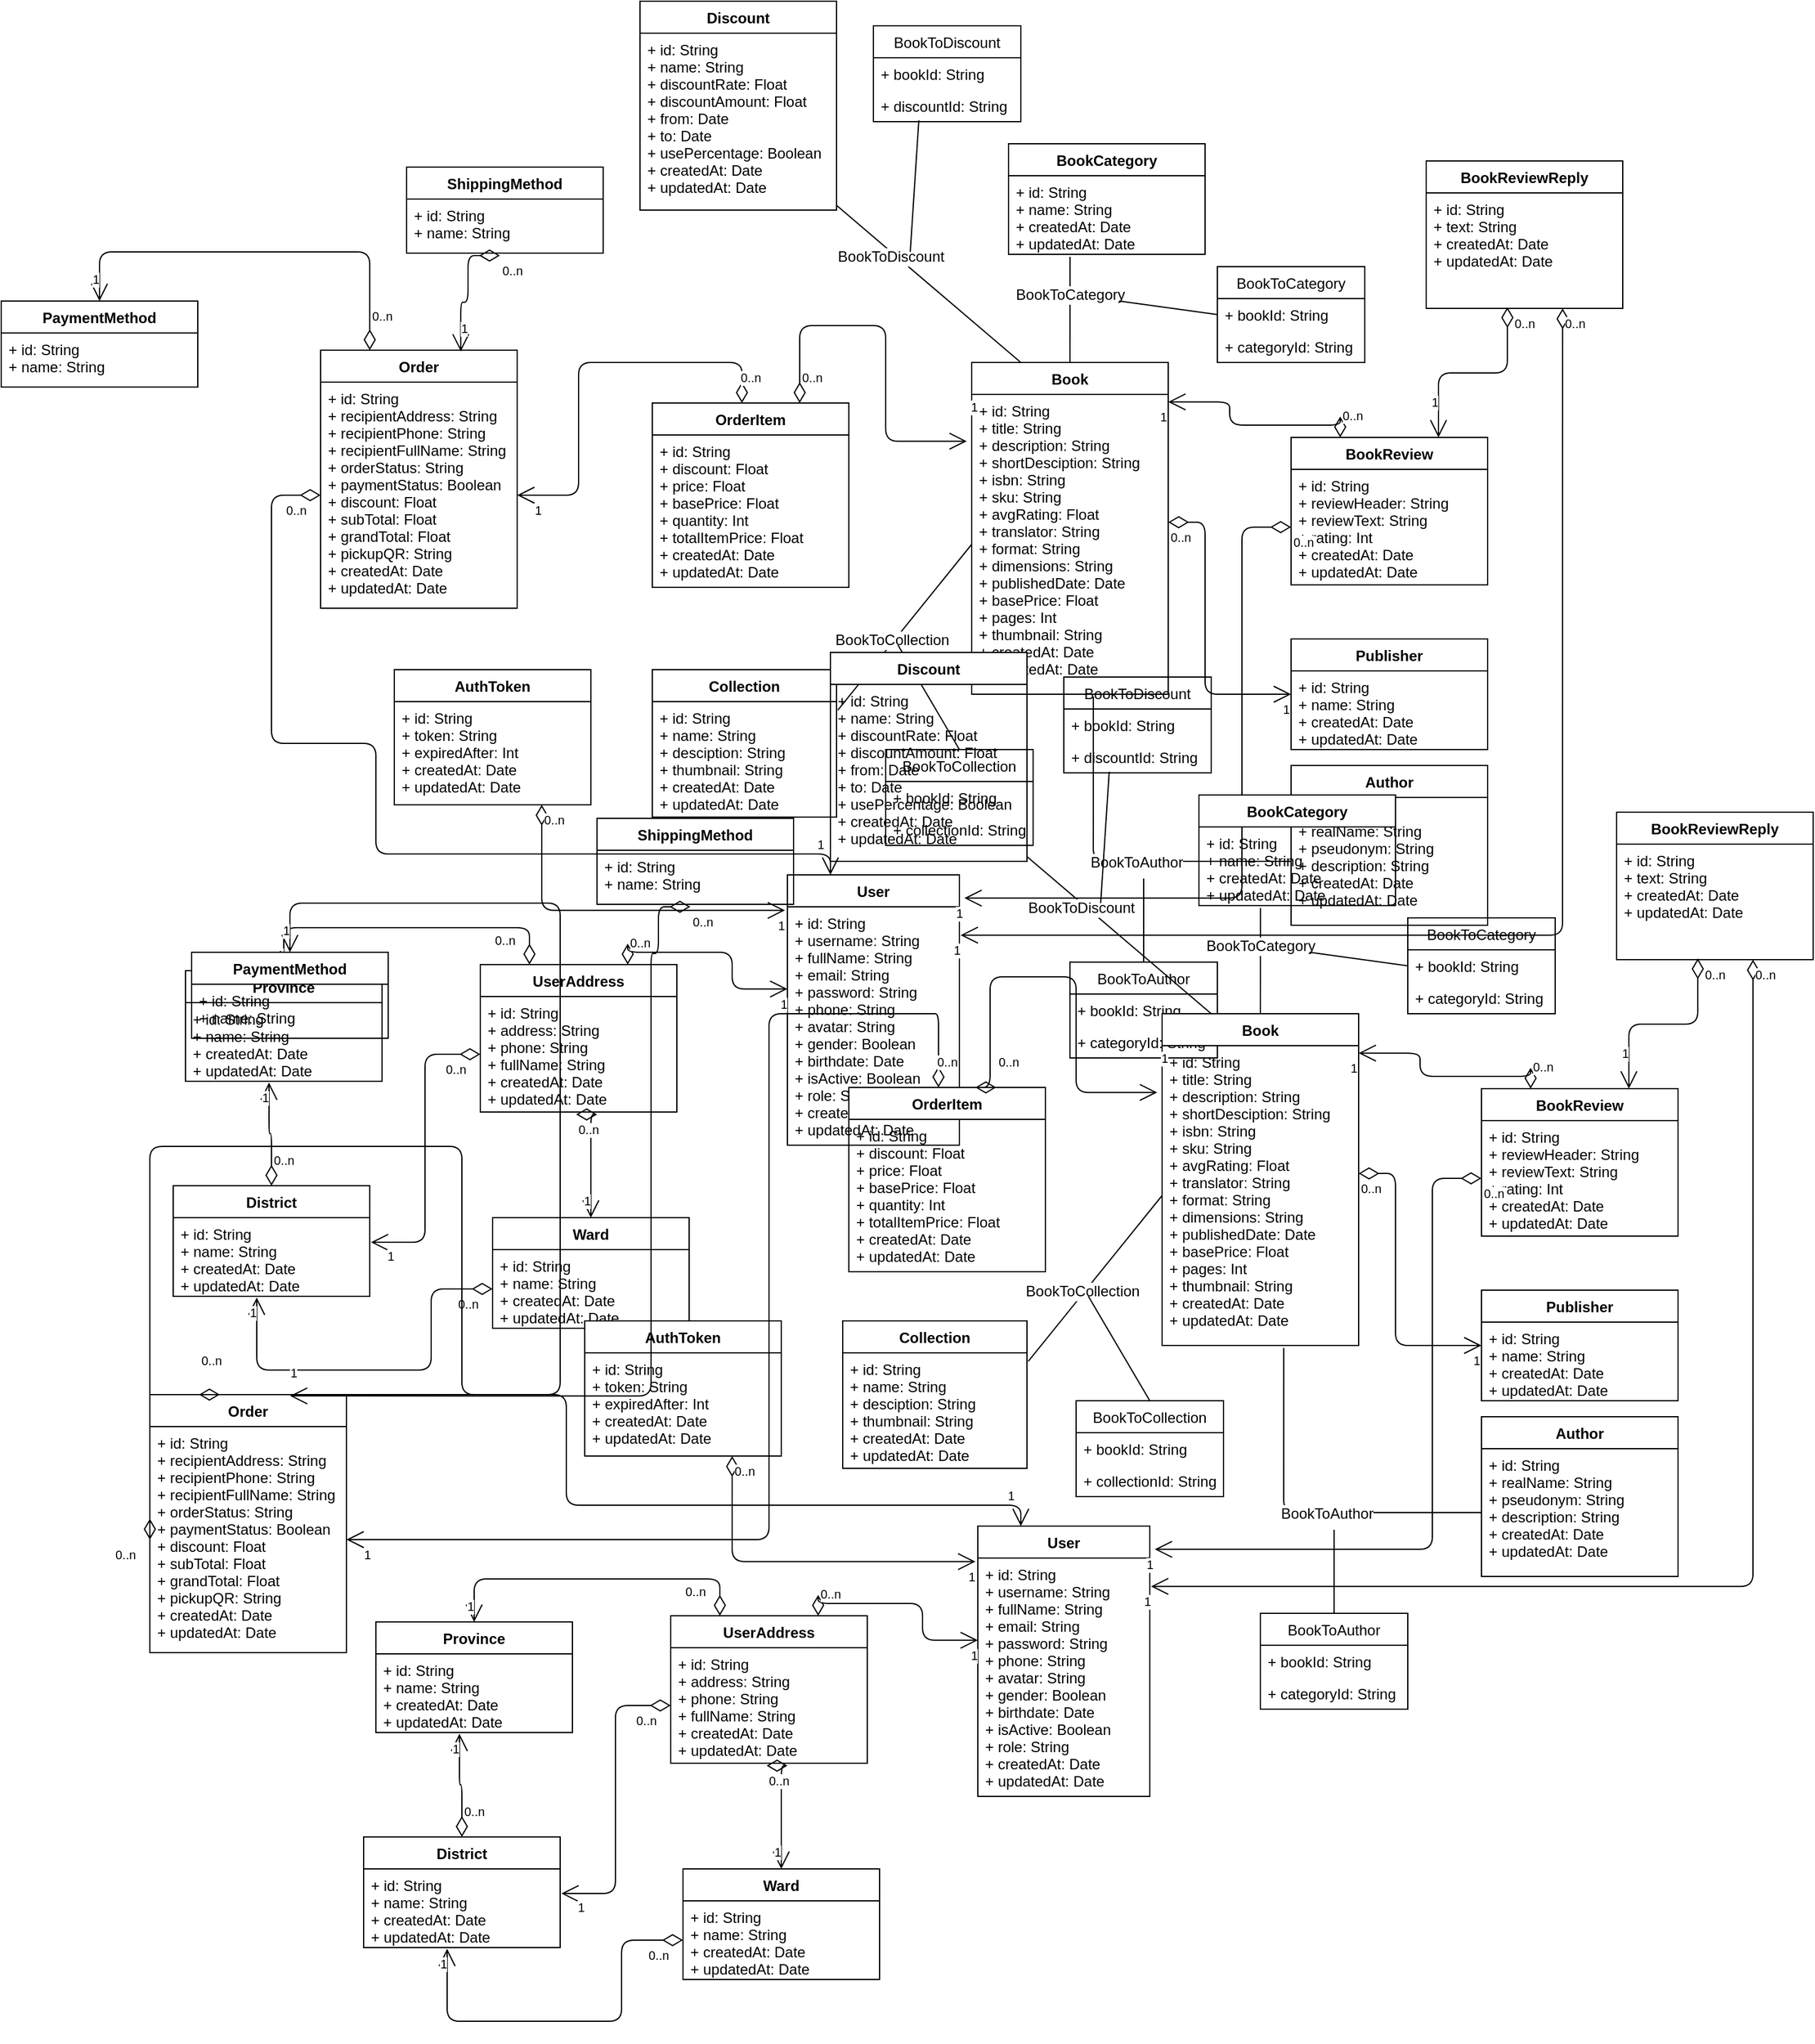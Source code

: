 <mxfile version="11.1.4" type="device"><diagram id="NHe5vjVkxp5tx6mdE8yA" name="Page-1"><mxGraphModel dx="860" dy="1255" grid="0" gridSize="10" guides="1" tooltips="1" connect="1" arrows="1" fold="1" page="0" pageScale="1" pageWidth="850" pageHeight="1100" math="0" shadow="0"><root><mxCell id="0"/><mxCell id="1" parent="0"/><mxCell id="8sS-sEbaeOMEd4bglovz-1" value="User" style="swimlane;fontStyle=1;align=center;verticalAlign=top;childLayout=stackLayout;horizontal=1;startSize=26;horizontalStack=0;resizeParent=1;resizeParentMax=0;resizeLast=0;collapsible=1;marginBottom=0;" parent="1" vertex="1"><mxGeometry x="380" y="467" width="140" height="220" as="geometry"/></mxCell><mxCell id="8sS-sEbaeOMEd4bglovz-2" value="+ id: String&#10;+ username: String&#10;+ fullName: String&#10;+ email: String&#10;+ password: String&#10;+ phone: String&#10;+ avatar: String&#10;+ gender: Boolean&#10;+ birthdate: Date&#10;+ isActive: Boolean&#10;+ role: String&#10;+ createdAt: Date&#10;+ updatedAt: Date" style="text;strokeColor=none;fillColor=none;align=left;verticalAlign=top;spacingLeft=4;spacingRight=4;overflow=hidden;rotatable=0;points=[[0,0.5],[1,0.5]];portConstraint=eastwest;" parent="8sS-sEbaeOMEd4bglovz-1" vertex="1"><mxGeometry y="26" width="140" height="194" as="geometry"/></mxCell><mxCell id="8sS-sEbaeOMEd4bglovz-5" value="Collection" style="swimlane;fontStyle=1;align=center;verticalAlign=top;childLayout=stackLayout;horizontal=1;startSize=26;horizontalStack=0;resizeParent=1;resizeParentMax=0;resizeLast=0;collapsible=1;marginBottom=0;" parent="1" vertex="1"><mxGeometry x="270" y="300" width="150" height="120" as="geometry"/></mxCell><mxCell id="8sS-sEbaeOMEd4bglovz-6" value="+ id: String&#10;+ name: String&#10;+ desciption: String&#10;+ thumbnail: String&#10;+ createdAt: Date&#10;+ updatedAt: Date" style="text;strokeColor=none;fillColor=none;align=left;verticalAlign=top;spacingLeft=4;spacingRight=4;overflow=hidden;rotatable=0;points=[[0,0.5],[1,0.5]];portConstraint=eastwest;" parent="8sS-sEbaeOMEd4bglovz-5" vertex="1"><mxGeometry y="26" width="150" height="94" as="geometry"/></mxCell><mxCell id="8sS-sEbaeOMEd4bglovz-13" value="AuthToken" style="swimlane;fontStyle=1;align=center;verticalAlign=top;childLayout=stackLayout;horizontal=1;startSize=26;horizontalStack=0;resizeParent=1;resizeParentMax=0;resizeLast=0;collapsible=1;marginBottom=0;" parent="1" vertex="1"><mxGeometry x="60" y="300" width="160" height="110" as="geometry"/></mxCell><mxCell id="8sS-sEbaeOMEd4bglovz-14" value="+ id: String&#10;+ token: String&#10;+ expiredAfter: Int&#10;+ createdAt: Date&#10;+ updatedAt: Date" style="text;strokeColor=none;fillColor=none;align=left;verticalAlign=top;spacingLeft=4;spacingRight=4;overflow=hidden;rotatable=0;points=[[0,0.5],[1,0.5]];portConstraint=eastwest;" parent="8sS-sEbaeOMEd4bglovz-13" vertex="1"><mxGeometry y="26" width="160" height="84" as="geometry"/></mxCell><mxCell id="8sS-sEbaeOMEd4bglovz-17" value="Order" style="swimlane;fontStyle=1;align=center;verticalAlign=top;childLayout=stackLayout;horizontal=1;startSize=26;horizontalStack=0;resizeParent=1;resizeParentMax=0;resizeLast=0;collapsible=1;marginBottom=0;" parent="1" vertex="1"><mxGeometry y="40" width="160" height="210" as="geometry"/></mxCell><mxCell id="8sS-sEbaeOMEd4bglovz-18" value="+ id: String&#10;+ recipientAddress: String&#10;+ recipientPhone: String&#10;+ recipientFullName: String&#10;+ orderStatus: String&#10;+ paymentStatus: Boolean&#10;+ discount: Float&#10;+ subTotal: Float&#10;+ grandTotal: Float&#10;+ pickupQR: String&#10;+ createdAt: Date&#10;+ updatedAt: Date" style="text;strokeColor=none;fillColor=none;align=left;verticalAlign=top;spacingLeft=4;spacingRight=4;overflow=hidden;rotatable=0;points=[[0,0.5],[1,0.5]];portConstraint=eastwest;" parent="8sS-sEbaeOMEd4bglovz-17" vertex="1"><mxGeometry y="26" width="160" height="184" as="geometry"/></mxCell><mxCell id="8sS-sEbaeOMEd4bglovz-21" value="PaymentMethod" style="swimlane;fontStyle=1;align=center;verticalAlign=top;childLayout=stackLayout;horizontal=1;startSize=26;horizontalStack=0;resizeParent=1;resizeParentMax=0;resizeLast=0;collapsible=1;marginBottom=0;" parent="1" vertex="1"><mxGeometry x="-260" width="160" height="70" as="geometry"/></mxCell><mxCell id="8sS-sEbaeOMEd4bglovz-22" value="+ id: String&#10;+ name: String" style="text;strokeColor=none;fillColor=none;align=left;verticalAlign=top;spacingLeft=4;spacingRight=4;overflow=hidden;rotatable=0;points=[[0,0.5],[1,0.5]];portConstraint=eastwest;" parent="8sS-sEbaeOMEd4bglovz-21" vertex="1"><mxGeometry y="26" width="160" height="44" as="geometry"/></mxCell><mxCell id="8sS-sEbaeOMEd4bglovz-25" value="ShippingMethod" style="swimlane;fontStyle=1;align=center;verticalAlign=top;childLayout=stackLayout;horizontal=1;startSize=26;horizontalStack=0;resizeParent=1;resizeParentMax=0;resizeLast=0;collapsible=1;marginBottom=0;" parent="1" vertex="1"><mxGeometry x="70" y="-109" width="160" height="70" as="geometry"/></mxCell><mxCell id="8sS-sEbaeOMEd4bglovz-26" value="+ id: String&#10;+ name: String" style="text;strokeColor=none;fillColor=none;align=left;verticalAlign=top;spacingLeft=4;spacingRight=4;overflow=hidden;rotatable=0;points=[[0,0.5],[1,0.5]];portConstraint=eastwest;" parent="8sS-sEbaeOMEd4bglovz-25" vertex="1"><mxGeometry y="26" width="160" height="44" as="geometry"/></mxCell><mxCell id="8sS-sEbaeOMEd4bglovz-27" value="OrderItem" style="swimlane;fontStyle=1;align=center;verticalAlign=top;childLayout=stackLayout;horizontal=1;startSize=26;horizontalStack=0;resizeParent=1;resizeParentMax=0;resizeLast=0;collapsible=1;marginBottom=0;" parent="1" vertex="1"><mxGeometry x="270" y="83" width="160" height="150" as="geometry"/></mxCell><mxCell id="8sS-sEbaeOMEd4bglovz-28" value="+ id: String&#10;+ discount: Float&#10;+ price: Float&#10;+ basePrice: Float&#10;+ quantity: Int&#10;+ totalItemPrice: Float&#10;+ createdAt: Date&#10;+ updatedAt: Date" style="text;strokeColor=none;fillColor=none;align=left;verticalAlign=top;spacingLeft=4;spacingRight=4;overflow=hidden;rotatable=0;points=[[0,0.5],[1,0.5]];portConstraint=eastwest;" parent="8sS-sEbaeOMEd4bglovz-27" vertex="1"><mxGeometry y="26" width="160" height="124" as="geometry"/></mxCell><mxCell id="8sS-sEbaeOMEd4bglovz-29" value="UserAddress" style="swimlane;fontStyle=1;align=center;verticalAlign=top;childLayout=stackLayout;horizontal=1;startSize=26;horizontalStack=0;resizeParent=1;resizeParentMax=0;resizeLast=0;collapsible=1;marginBottom=0;" parent="1" vertex="1"><mxGeometry x="130" y="540" width="160" height="120" as="geometry"/></mxCell><mxCell id="8sS-sEbaeOMEd4bglovz-30" value="+ id: String&#10;+ address: String&#10;+ phone: String&#10;+ fullName: String&#10;+ createdAt: Date&#10;+ updatedAt: Date&#10;" style="text;strokeColor=none;fillColor=none;align=left;verticalAlign=top;spacingLeft=4;spacingRight=4;overflow=hidden;rotatable=0;points=[[0,0.5],[1,0.5]];portConstraint=eastwest;" parent="8sS-sEbaeOMEd4bglovz-29" vertex="1"><mxGeometry y="26" width="160" height="94" as="geometry"/></mxCell><mxCell id="8sS-sEbaeOMEd4bglovz-31" value="Book" style="swimlane;fontStyle=1;align=center;verticalAlign=top;childLayout=stackLayout;horizontal=1;startSize=26;horizontalStack=0;resizeParent=1;resizeParentMax=0;resizeLast=0;collapsible=1;marginBottom=0;" parent="1" vertex="1"><mxGeometry x="530" y="50" width="160" height="270" as="geometry"/></mxCell><mxCell id="8sS-sEbaeOMEd4bglovz-32" value="+ id: String&#10;+ title: String&#10;+ description: String&#10;+ shortDesciption: String&#10;+ isbn: String&#10;+ sku: String&#10;+ avgRating: Float&#10;+ translator: String&#10;+ format: String&#10;+ dimensions: String&#10;+ publishedDate: Date&#10;+ basePrice: Float&#10;+ pages: Int&#10;+ thumbnail: String&#10;+ createdAt: Date&#10;+ updatedAt: Date&#10;" style="text;strokeColor=none;fillColor=none;align=left;verticalAlign=top;spacingLeft=4;spacingRight=4;overflow=hidden;rotatable=0;points=[[0,0.5],[1,0.5]];portConstraint=eastwest;" parent="8sS-sEbaeOMEd4bglovz-31" vertex="1"><mxGeometry y="26" width="160" height="244" as="geometry"/></mxCell><mxCell id="8sS-sEbaeOMEd4bglovz-33" value="BookReview" style="swimlane;fontStyle=1;align=center;verticalAlign=top;childLayout=stackLayout;horizontal=1;startSize=26;horizontalStack=0;resizeParent=1;resizeParentMax=0;resizeLast=0;collapsible=1;marginBottom=0;" parent="1" vertex="1"><mxGeometry x="790" y="111" width="160" height="120" as="geometry"/></mxCell><mxCell id="8sS-sEbaeOMEd4bglovz-34" value="+ id: String&#10;+ reviewHeader: String&#10;+ reviewText: String&#10;+ rating: Int&#10;+ createdAt: Date&#10;+ updatedAt: Date&#10;" style="text;strokeColor=none;fillColor=none;align=left;verticalAlign=top;spacingLeft=4;spacingRight=4;overflow=hidden;rotatable=0;points=[[0,0.5],[1,0.5]];portConstraint=eastwest;" parent="8sS-sEbaeOMEd4bglovz-33" vertex="1"><mxGeometry y="26" width="160" height="94" as="geometry"/></mxCell><mxCell id="8sS-sEbaeOMEd4bglovz-35" value="BookReviewReply" style="swimlane;fontStyle=1;align=center;verticalAlign=top;childLayout=stackLayout;horizontal=1;startSize=26;horizontalStack=0;resizeParent=1;resizeParentMax=0;resizeLast=0;collapsible=1;marginBottom=0;" parent="1" vertex="1"><mxGeometry x="900" y="-114" width="160" height="120" as="geometry"/></mxCell><mxCell id="8sS-sEbaeOMEd4bglovz-36" value="+ id: String&#10;+ text: String&#10;+ createdAt: Date&#10;+ updatedAt: Date&#10;" style="text;strokeColor=none;fillColor=none;align=left;verticalAlign=top;spacingLeft=4;spacingRight=4;overflow=hidden;rotatable=0;points=[[0,0.5],[1,0.5]];portConstraint=eastwest;" parent="8sS-sEbaeOMEd4bglovz-35" vertex="1"><mxGeometry y="26" width="160" height="94" as="geometry"/></mxCell><mxCell id="8sS-sEbaeOMEd4bglovz-37" value="BookCategory" style="swimlane;fontStyle=1;align=center;verticalAlign=top;childLayout=stackLayout;horizontal=1;startSize=26;horizontalStack=0;resizeParent=1;resizeParentMax=0;resizeLast=0;collapsible=1;marginBottom=0;" parent="1" vertex="1"><mxGeometry x="560" y="-128" width="160" height="90" as="geometry"/></mxCell><mxCell id="8sS-sEbaeOMEd4bglovz-38" value="+ id: String&#10;+ name: String&#10;+ createdAt: Date&#10;+ updatedAt: Date&#10;" style="text;strokeColor=none;fillColor=none;align=left;verticalAlign=top;spacingLeft=4;spacingRight=4;overflow=hidden;rotatable=0;points=[[0,0.5],[1,0.5]];portConstraint=eastwest;" parent="8sS-sEbaeOMEd4bglovz-37" vertex="1"><mxGeometry y="26" width="160" height="64" as="geometry"/></mxCell><mxCell id="8sS-sEbaeOMEd4bglovz-39" value="Discount" style="swimlane;fontStyle=1;align=center;verticalAlign=top;childLayout=stackLayout;horizontal=1;startSize=26;horizontalStack=0;resizeParent=1;resizeParentMax=0;resizeLast=0;collapsible=1;marginBottom=0;" parent="1" vertex="1"><mxGeometry x="260" y="-244" width="160" height="170" as="geometry"/></mxCell><mxCell id="8sS-sEbaeOMEd4bglovz-40" value="+ id: String&#10;+ name: String&#10;+ discountRate: Float&#10;+ discountAmount: Float&#10;+ from: Date&#10;+ to: Date&#10;+ usePercentage: Boolean&#10;+ createdAt: Date&#10;+ updatedAt: Date&#10;" style="text;strokeColor=none;fillColor=none;align=left;verticalAlign=top;spacingLeft=4;spacingRight=4;overflow=hidden;rotatable=0;points=[[0,0.5],[1,0.5]];portConstraint=eastwest;" parent="8sS-sEbaeOMEd4bglovz-39" vertex="1"><mxGeometry y="26" width="160" height="144" as="geometry"/></mxCell><mxCell id="8sS-sEbaeOMEd4bglovz-43" value="Publisher" style="swimlane;fontStyle=1;align=center;verticalAlign=top;childLayout=stackLayout;horizontal=1;startSize=26;horizontalStack=0;resizeParent=1;resizeParentMax=0;resizeLast=0;collapsible=1;marginBottom=0;" parent="1" vertex="1"><mxGeometry x="790" y="275" width="160" height="90" as="geometry"/></mxCell><mxCell id="8sS-sEbaeOMEd4bglovz-44" value="+ id: String&#10;+ name: String&#10;+ createdAt: Date&#10;+ updatedAt: Date&#10;" style="text;strokeColor=none;fillColor=none;align=left;verticalAlign=top;spacingLeft=4;spacingRight=4;overflow=hidden;rotatable=0;points=[[0,0.5],[1,0.5]];portConstraint=eastwest;" parent="8sS-sEbaeOMEd4bglovz-43" vertex="1"><mxGeometry y="26" width="160" height="64" as="geometry"/></mxCell><mxCell id="8sS-sEbaeOMEd4bglovz-45" value="Author" style="swimlane;fontStyle=1;align=center;verticalAlign=top;childLayout=stackLayout;horizontal=1;startSize=26;horizontalStack=0;resizeParent=1;resizeParentMax=0;resizeLast=0;collapsible=1;marginBottom=0;" parent="1" vertex="1"><mxGeometry x="790" y="378" width="160" height="130" as="geometry"/></mxCell><mxCell id="8sS-sEbaeOMEd4bglovz-46" value="+ id: String&#10;+ realName: String&#10;+ pseudonym: String&#10;+ description: String&#10;+ createdAt: Date&#10;+ updatedAt: Date&#10;" style="text;strokeColor=none;fillColor=none;align=left;verticalAlign=top;spacingLeft=4;spacingRight=4;overflow=hidden;rotatable=0;points=[[0,0.5],[1,0.5]];portConstraint=eastwest;" parent="8sS-sEbaeOMEd4bglovz-45" vertex="1"><mxGeometry y="26" width="160" height="104" as="geometry"/></mxCell><mxCell id="8sS-sEbaeOMEd4bglovz-47" value="District" style="swimlane;fontStyle=1;align=center;verticalAlign=top;childLayout=stackLayout;horizontal=1;startSize=26;horizontalStack=0;resizeParent=1;resizeParentMax=0;resizeLast=0;collapsible=1;marginBottom=0;" parent="1" vertex="1"><mxGeometry x="-120" y="720" width="160" height="90" as="geometry"/></mxCell><mxCell id="8sS-sEbaeOMEd4bglovz-48" value="+ id: String&#10;+ name: String&#10;+ createdAt: Date&#10;+ updatedAt: Date&#10;" style="text;strokeColor=none;fillColor=none;align=left;verticalAlign=top;spacingLeft=4;spacingRight=4;overflow=hidden;rotatable=0;points=[[0,0.5],[1,0.5]];portConstraint=eastwest;" parent="8sS-sEbaeOMEd4bglovz-47" vertex="1"><mxGeometry y="26" width="160" height="64" as="geometry"/></mxCell><mxCell id="8sS-sEbaeOMEd4bglovz-49" value="Ward" style="swimlane;fontStyle=1;align=center;verticalAlign=top;childLayout=stackLayout;horizontal=1;startSize=26;horizontalStack=0;resizeParent=1;resizeParentMax=0;resizeLast=0;collapsible=1;marginBottom=0;" parent="1" vertex="1"><mxGeometry x="140" y="746" width="160" height="90" as="geometry"/></mxCell><mxCell id="8sS-sEbaeOMEd4bglovz-50" value="+ id: String&#10;+ name: String&#10;+ createdAt: Date&#10;+ updatedAt: Date&#10;" style="text;strokeColor=none;fillColor=none;align=left;verticalAlign=top;spacingLeft=4;spacingRight=4;overflow=hidden;rotatable=0;points=[[0,0.5],[1,0.5]];portConstraint=eastwest;" parent="8sS-sEbaeOMEd4bglovz-49" vertex="1"><mxGeometry y="26" width="160" height="64" as="geometry"/></mxCell><mxCell id="8sS-sEbaeOMEd4bglovz-51" value="Province" style="swimlane;fontStyle=1;align=center;verticalAlign=top;childLayout=stackLayout;horizontal=1;startSize=26;horizontalStack=0;resizeParent=1;resizeParentMax=0;resizeLast=0;collapsible=1;marginBottom=0;" parent="1" vertex="1"><mxGeometry x="-110" y="545" width="160" height="90" as="geometry"/></mxCell><mxCell id="8sS-sEbaeOMEd4bglovz-52" value="+ id: String&#10;+ name: String&#10;+ createdAt: Date&#10;+ updatedAt: Date&#10;" style="text;strokeColor=none;fillColor=none;align=left;verticalAlign=top;spacingLeft=4;spacingRight=4;overflow=hidden;rotatable=0;points=[[0,0.5],[1,0.5]];portConstraint=eastwest;" parent="8sS-sEbaeOMEd4bglovz-51" vertex="1"><mxGeometry y="26" width="160" height="64" as="geometry"/></mxCell><mxCell id="8sS-sEbaeOMEd4bglovz-65" value="" style="endArrow=open;html=1;endSize=12;startArrow=diamondThin;startSize=14;startFill=0;edgeStyle=orthogonalEdgeStyle;entryX=0.25;entryY=0;entryDx=0;entryDy=0;exitX=0;exitY=0.5;exitDx=0;exitDy=0;" parent="1" source="8sS-sEbaeOMEd4bglovz-18" target="8sS-sEbaeOMEd4bglovz-1" edge="1"><mxGeometry relative="1" as="geometry"><mxPoint x="220" y="300" as="sourcePoint"/><mxPoint x="380" y="300" as="targetPoint"/><Array as="points"><mxPoint x="-40" y="158"/><mxPoint x="-40" y="360"/><mxPoint x="45" y="360"/><mxPoint x="45" y="450"/><mxPoint x="415" y="450"/></Array></mxGeometry></mxCell><mxCell id="8sS-sEbaeOMEd4bglovz-66" value="0..n" style="resizable=0;html=1;align=left;verticalAlign=top;labelBackgroundColor=#ffffff;fontSize=10;" parent="8sS-sEbaeOMEd4bglovz-65" connectable="0" vertex="1"><mxGeometry x="-1" relative="1" as="geometry"><mxPoint x="-30" as="offset"/></mxGeometry></mxCell><mxCell id="8sS-sEbaeOMEd4bglovz-67" value="1" style="resizable=0;html=1;align=right;verticalAlign=top;labelBackgroundColor=#ffffff;fontSize=10;" parent="8sS-sEbaeOMEd4bglovz-65" connectable="0" vertex="1"><mxGeometry x="1" relative="1" as="geometry"><mxPoint x="-5" y="-37" as="offset"/></mxGeometry></mxCell><mxCell id="8sS-sEbaeOMEd4bglovz-68" value="" style="endArrow=open;html=1;endSize=12;startArrow=diamondThin;startSize=14;startFill=0;edgeStyle=orthogonalEdgeStyle;entryX=1;entryY=0.5;entryDx=0;entryDy=0;exitX=0.456;exitY=0;exitDx=0;exitDy=0;exitPerimeter=0;" parent="1" source="8sS-sEbaeOMEd4bglovz-27" target="8sS-sEbaeOMEd4bglovz-18" edge="1"><mxGeometry relative="1" as="geometry"><mxPoint x="270" y="290" as="sourcePoint"/><mxPoint x="450" y="310" as="targetPoint"/><Array as="points"><mxPoint x="343" y="50"/><mxPoint x="210" y="50"/><mxPoint x="210" y="158"/></Array></mxGeometry></mxCell><mxCell id="8sS-sEbaeOMEd4bglovz-69" value="0..n" style="resizable=0;html=1;align=left;verticalAlign=top;labelBackgroundColor=#ffffff;fontSize=10;" parent="8sS-sEbaeOMEd4bglovz-68" connectable="0" vertex="1"><mxGeometry x="-1" relative="1" as="geometry"><mxPoint x="-3" y="-33" as="offset"/></mxGeometry></mxCell><mxCell id="8sS-sEbaeOMEd4bglovz-70" value="1" style="resizable=0;html=1;align=right;verticalAlign=top;labelBackgroundColor=#ffffff;fontSize=10;" parent="8sS-sEbaeOMEd4bglovz-68" connectable="0" vertex="1"><mxGeometry x="1" relative="1" as="geometry"><mxPoint x="20" as="offset"/></mxGeometry></mxCell><mxCell id="8sS-sEbaeOMEd4bglovz-71" value="" style="endArrow=open;html=1;endSize=12;startArrow=diamondThin;startSize=14;startFill=0;edgeStyle=orthogonalEdgeStyle;exitX=0.75;exitY=0;exitDx=0;exitDy=0;entryX=-0.025;entryY=0.156;entryDx=0;entryDy=0;entryPerimeter=0;" parent="1" source="8sS-sEbaeOMEd4bglovz-27" target="8sS-sEbaeOMEd4bglovz-32" edge="1"><mxGeometry relative="1" as="geometry"><mxPoint x="440" y="20" as="sourcePoint"/><mxPoint x="600" y="20" as="targetPoint"/><Array as="points"><mxPoint x="390" y="20"/><mxPoint x="460" y="20"/><mxPoint x="460" y="114"/></Array></mxGeometry></mxCell><mxCell id="8sS-sEbaeOMEd4bglovz-72" value="0..n" style="resizable=0;html=1;align=left;verticalAlign=top;labelBackgroundColor=#ffffff;fontSize=10;" parent="8sS-sEbaeOMEd4bglovz-71" connectable="0" vertex="1"><mxGeometry x="-1" relative="1" as="geometry"><mxPoint y="-33" as="offset"/></mxGeometry></mxCell><mxCell id="8sS-sEbaeOMEd4bglovz-73" value="1" style="resizable=0;html=1;align=right;verticalAlign=top;labelBackgroundColor=#ffffff;fontSize=10;" parent="8sS-sEbaeOMEd4bglovz-71" connectable="0" vertex="1"><mxGeometry x="1" relative="1" as="geometry"><mxPoint x="10" y="-40" as="offset"/></mxGeometry></mxCell><mxCell id="8sS-sEbaeOMEd4bglovz-77" value="" style="endArrow=none;html=1;exitX=1.007;exitY=0.074;exitDx=0;exitDy=0;exitPerimeter=0;entryX=0;entryY=0.5;entryDx=0;entryDy=0;" parent="1" source="8sS-sEbaeOMEd4bglovz-6" target="8sS-sEbaeOMEd4bglovz-32" edge="1"><mxGeometry width="50" height="50" relative="1" as="geometry"><mxPoint x="580" y="430" as="sourcePoint"/><mxPoint x="630" y="380" as="targetPoint"/></mxGeometry></mxCell><mxCell id="8sS-sEbaeOMEd4bglovz-78" value="BookToCollection" style="text;html=1;resizable=0;points=[];align=center;verticalAlign=middle;labelBackgroundColor=#ffffff;" parent="8sS-sEbaeOMEd4bglovz-77" vertex="1" connectable="0"><mxGeometry x="-0.171" y="2" relative="1" as="geometry"><mxPoint as="offset"/></mxGeometry></mxCell><mxCell id="8sS-sEbaeOMEd4bglovz-79" value="BookToCollection" style="swimlane;fontStyle=0;childLayout=stackLayout;horizontal=1;startSize=26;fillColor=none;horizontalStack=0;resizeParent=1;resizeParentMax=0;resizeLast=0;collapsible=1;marginBottom=0;" parent="1" vertex="1"><mxGeometry x="460" y="365" width="120" height="78" as="geometry"/></mxCell><mxCell id="8sS-sEbaeOMEd4bglovz-80" value="+ bookId: String" style="text;strokeColor=none;fillColor=none;align=left;verticalAlign=top;spacingLeft=4;spacingRight=4;overflow=hidden;rotatable=0;points=[[0,0.5],[1,0.5]];portConstraint=eastwest;" parent="8sS-sEbaeOMEd4bglovz-79" vertex="1"><mxGeometry y="26" width="120" height="26" as="geometry"/></mxCell><mxCell id="8sS-sEbaeOMEd4bglovz-81" value="+ collectionId: String" style="text;strokeColor=none;fillColor=none;align=left;verticalAlign=top;spacingLeft=4;spacingRight=4;overflow=hidden;rotatable=0;points=[[0,0.5],[1,0.5]];portConstraint=eastwest;" parent="8sS-sEbaeOMEd4bglovz-79" vertex="1"><mxGeometry y="52" width="120" height="26" as="geometry"/></mxCell><mxCell id="8sS-sEbaeOMEd4bglovz-83" value="" style="endArrow=none;html=1;entryX=0.5;entryY=0;entryDx=0;entryDy=0;" parent="1" target="8sS-sEbaeOMEd4bglovz-79" edge="1"><mxGeometry width="50" height="50" relative="1" as="geometry"><mxPoint x="470" y="280" as="sourcePoint"/><mxPoint x="800" y="370" as="targetPoint"/></mxGeometry></mxCell><mxCell id="8sS-sEbaeOMEd4bglovz-84" value="" style="endArrow=open;html=1;endSize=12;startArrow=diamondThin;startSize=14;startFill=0;edgeStyle=orthogonalEdgeStyle;exitX=0.25;exitY=0;exitDx=0;exitDy=0;entryX=0.5;entryY=0;entryDx=0;entryDy=0;" parent="1" source="8sS-sEbaeOMEd4bglovz-17" target="8sS-sEbaeOMEd4bglovz-21" edge="1"><mxGeometry relative="1" as="geometry"><mxPoint x="-60" y="-50" as="sourcePoint"/><mxPoint x="100" y="-50" as="targetPoint"/><Array as="points"><mxPoint x="40" y="-40"/><mxPoint x="-180" y="-40"/></Array></mxGeometry></mxCell><mxCell id="8sS-sEbaeOMEd4bglovz-85" value="0..n" style="resizable=0;html=1;align=left;verticalAlign=top;labelBackgroundColor=#ffffff;fontSize=10;" parent="8sS-sEbaeOMEd4bglovz-84" connectable="0" vertex="1"><mxGeometry x="-1" relative="1" as="geometry"><mxPoint y="-40" as="offset"/></mxGeometry></mxCell><mxCell id="8sS-sEbaeOMEd4bglovz-86" value="1" style="resizable=0;html=1;align=right;verticalAlign=top;labelBackgroundColor=#ffffff;fontSize=10;" parent="8sS-sEbaeOMEd4bglovz-84" connectable="0" vertex="1"><mxGeometry x="1" relative="1" as="geometry"><mxPoint y="-30" as="offset"/></mxGeometry></mxCell><mxCell id="8sS-sEbaeOMEd4bglovz-87" value="" style="endArrow=open;html=1;endSize=12;startArrow=diamondThin;startSize=14;startFill=0;edgeStyle=orthogonalEdgeStyle;exitX=0.475;exitY=1.045;exitDx=0;exitDy=0;entryX=0.713;entryY=0.005;entryDx=0;entryDy=0;entryPerimeter=0;exitPerimeter=0;" parent="1" source="8sS-sEbaeOMEd4bglovz-26" target="8sS-sEbaeOMEd4bglovz-17" edge="1"><mxGeometry relative="1" as="geometry"><mxPoint x="310" y="-130" as="sourcePoint"/><mxPoint x="470" y="-130" as="targetPoint"/><Array as="points"><mxPoint x="120" y="-37"/><mxPoint x="120" y="1"/><mxPoint x="114" y="1"/></Array></mxGeometry></mxCell><mxCell id="8sS-sEbaeOMEd4bglovz-88" value="0..n" style="resizable=0;html=1;align=left;verticalAlign=top;labelBackgroundColor=#ffffff;fontSize=10;" parent="8sS-sEbaeOMEd4bglovz-87" connectable="0" vertex="1"><mxGeometry x="-1" relative="1" as="geometry"/></mxCell><mxCell id="8sS-sEbaeOMEd4bglovz-89" value="1" style="resizable=0;html=1;align=right;verticalAlign=top;labelBackgroundColor=#ffffff;fontSize=10;" parent="8sS-sEbaeOMEd4bglovz-87" connectable="0" vertex="1"><mxGeometry x="1" relative="1" as="geometry"><mxPoint x="6" y="-31" as="offset"/></mxGeometry></mxCell><mxCell id="8sS-sEbaeOMEd4bglovz-90" value="" style="endArrow=none;html=1;exitX=0.5;exitY=0;exitDx=0;exitDy=0;entryX=0.313;entryY=1.031;entryDx=0;entryDy=0;entryPerimeter=0;" parent="1" source="8sS-sEbaeOMEd4bglovz-31" target="8sS-sEbaeOMEd4bglovz-38" edge="1"><mxGeometry width="50" height="50" relative="1" as="geometry"><mxPoint x="790" y="-30" as="sourcePoint"/><mxPoint x="840" y="-80" as="targetPoint"/></mxGeometry></mxCell><mxCell id="8sS-sEbaeOMEd4bglovz-91" value="BookToCategory" style="text;html=1;resizable=0;points=[];align=center;verticalAlign=middle;labelBackgroundColor=#ffffff;" parent="8sS-sEbaeOMEd4bglovz-90" vertex="1" connectable="0"><mxGeometry x="0.279" relative="1" as="geometry"><mxPoint as="offset"/></mxGeometry></mxCell><mxCell id="8sS-sEbaeOMEd4bglovz-92" value="BookToCategory" style="swimlane;fontStyle=0;childLayout=stackLayout;horizontal=1;startSize=26;fillColor=none;horizontalStack=0;resizeParent=1;resizeParentMax=0;resizeLast=0;collapsible=1;marginBottom=0;" parent="1" vertex="1"><mxGeometry x="730" y="-28" width="120" height="78" as="geometry"/></mxCell><mxCell id="8sS-sEbaeOMEd4bglovz-93" value="+ bookId: String" style="text;strokeColor=none;fillColor=none;align=left;verticalAlign=top;spacingLeft=4;spacingRight=4;overflow=hidden;rotatable=0;points=[[0,0.5],[1,0.5]];portConstraint=eastwest;" parent="8sS-sEbaeOMEd4bglovz-92" vertex="1"><mxGeometry y="26" width="120" height="26" as="geometry"/></mxCell><mxCell id="8sS-sEbaeOMEd4bglovz-94" value="+ categoryId: String" style="text;strokeColor=none;fillColor=none;align=left;verticalAlign=top;spacingLeft=4;spacingRight=4;overflow=hidden;rotatable=0;points=[[0,0.5],[1,0.5]];portConstraint=eastwest;" parent="8sS-sEbaeOMEd4bglovz-92" vertex="1"><mxGeometry y="52" width="120" height="26" as="geometry"/></mxCell><mxCell id="8sS-sEbaeOMEd4bglovz-95" value="" style="endArrow=none;html=1;entryX=0;entryY=0.5;entryDx=0;entryDy=0;" parent="1" target="8sS-sEbaeOMEd4bglovz-93" edge="1"><mxGeometry width="50" height="50" relative="1" as="geometry"><mxPoint x="650" as="sourcePoint"/><mxPoint x="840" y="-110" as="targetPoint"/></mxGeometry></mxCell><mxCell id="8sS-sEbaeOMEd4bglovz-96" value="" style="endArrow=open;html=1;endSize=12;startArrow=diamondThin;startSize=14;startFill=0;edgeStyle=orthogonalEdgeStyle;exitX=0.25;exitY=0;exitDx=0;exitDy=0;entryX=1;entryY=0.025;entryDx=0;entryDy=0;entryPerimeter=0;" parent="1" source="8sS-sEbaeOMEd4bglovz-33" target="8sS-sEbaeOMEd4bglovz-32" edge="1"><mxGeometry relative="1" as="geometry"><mxPoint x="730" y="300" as="sourcePoint"/><mxPoint x="890" y="300" as="targetPoint"/></mxGeometry></mxCell><mxCell id="8sS-sEbaeOMEd4bglovz-97" value="0..n" style="resizable=0;html=1;align=left;verticalAlign=top;labelBackgroundColor=#ffffff;fontSize=10;" parent="8sS-sEbaeOMEd4bglovz-96" connectable="0" vertex="1"><mxGeometry x="-1" relative="1" as="geometry"><mxPoint y="-30" as="offset"/></mxGeometry></mxCell><mxCell id="8sS-sEbaeOMEd4bglovz-98" value="1" style="resizable=0;html=1;align=right;verticalAlign=top;labelBackgroundColor=#ffffff;fontSize=10;" parent="8sS-sEbaeOMEd4bglovz-96" connectable="0" vertex="1"><mxGeometry x="1" relative="1" as="geometry"/></mxCell><mxCell id="8sS-sEbaeOMEd4bglovz-99" value="" style="endArrow=open;html=1;endSize=12;startArrow=diamondThin;startSize=14;startFill=0;edgeStyle=orthogonalEdgeStyle;exitX=0.413;exitY=0.989;exitDx=0;exitDy=0;entryX=0.75;entryY=0;entryDx=0;entryDy=0;exitPerimeter=0;" parent="1" source="8sS-sEbaeOMEd4bglovz-36" target="8sS-sEbaeOMEd4bglovz-33" edge="1"><mxGeometry relative="1" as="geometry"><mxPoint x="1040" y="140" as="sourcePoint"/><mxPoint x="1200" y="140" as="targetPoint"/></mxGeometry></mxCell><mxCell id="8sS-sEbaeOMEd4bglovz-100" value="0..n" style="resizable=0;html=1;align=left;verticalAlign=top;labelBackgroundColor=#ffffff;fontSize=10;" parent="8sS-sEbaeOMEd4bglovz-99" connectable="0" vertex="1"><mxGeometry x="-1" relative="1" as="geometry"><mxPoint x="4" y="1" as="offset"/></mxGeometry></mxCell><mxCell id="8sS-sEbaeOMEd4bglovz-101" value="1" style="resizable=0;html=1;align=right;verticalAlign=top;labelBackgroundColor=#ffffff;fontSize=10;" parent="8sS-sEbaeOMEd4bglovz-99" connectable="0" vertex="1"><mxGeometry x="1" relative="1" as="geometry"><mxPoint y="-41" as="offset"/></mxGeometry></mxCell><mxCell id="8sS-sEbaeOMEd4bglovz-102" value="" style="endArrow=open;html=1;endSize=12;startArrow=diamondThin;startSize=14;startFill=0;edgeStyle=orthogonalEdgeStyle;exitX=0.75;exitY=1;exitDx=0;exitDy=0;exitPerimeter=0;entryX=-0.014;entryY=0.015;entryDx=0;entryDy=0;entryPerimeter=0;" parent="1" source="8sS-sEbaeOMEd4bglovz-14" target="8sS-sEbaeOMEd4bglovz-2" edge="1"><mxGeometry relative="1" as="geometry"><mxPoint x="150" y="550" as="sourcePoint"/><mxPoint x="310" y="550" as="targetPoint"/></mxGeometry></mxCell><mxCell id="8sS-sEbaeOMEd4bglovz-103" value="0..n" style="resizable=0;html=1;align=left;verticalAlign=top;labelBackgroundColor=#ffffff;fontSize=10;" parent="8sS-sEbaeOMEd4bglovz-102" connectable="0" vertex="1"><mxGeometry x="-1" relative="1" as="geometry"/></mxCell><mxCell id="8sS-sEbaeOMEd4bglovz-104" value="1" style="resizable=0;html=1;align=right;verticalAlign=top;labelBackgroundColor=#ffffff;fontSize=10;" parent="8sS-sEbaeOMEd4bglovz-102" connectable="0" vertex="1"><mxGeometry x="1" relative="1" as="geometry"/></mxCell><mxCell id="8sS-sEbaeOMEd4bglovz-105" value="" style="endArrow=open;html=1;endSize=12;startArrow=diamondThin;startSize=14;startFill=0;edgeStyle=orthogonalEdgeStyle;exitX=0;exitY=0.5;exitDx=0;exitDy=0;entryX=1.029;entryY=0.086;entryDx=0;entryDy=0;entryPerimeter=0;" parent="1" source="8sS-sEbaeOMEd4bglovz-34" target="8sS-sEbaeOMEd4bglovz-1" edge="1"><mxGeometry relative="1" as="geometry"><mxPoint x="750" y="330" as="sourcePoint"/><mxPoint x="910" y="330" as="targetPoint"/><Array as="points"><mxPoint x="750" y="184"/><mxPoint x="750" y="486"/></Array></mxGeometry></mxCell><mxCell id="8sS-sEbaeOMEd4bglovz-106" value="0..n" style="resizable=0;html=1;align=left;verticalAlign=top;labelBackgroundColor=#ffffff;fontSize=10;" parent="8sS-sEbaeOMEd4bglovz-105" connectable="0" vertex="1"><mxGeometry x="-1" relative="1" as="geometry"/></mxCell><mxCell id="8sS-sEbaeOMEd4bglovz-107" value="1" style="resizable=0;html=1;align=right;verticalAlign=top;labelBackgroundColor=#ffffff;fontSize=10;" parent="8sS-sEbaeOMEd4bglovz-105" connectable="0" vertex="1"><mxGeometry x="1" relative="1" as="geometry"/></mxCell><mxCell id="8sS-sEbaeOMEd4bglovz-108" value="" style="endArrow=open;html=1;endSize=12;startArrow=diamondThin;startSize=14;startFill=0;edgeStyle=orthogonalEdgeStyle;exitX=0.694;exitY=1;exitDx=0;exitDy=0;exitPerimeter=0;entryX=1.007;entryY=0.119;entryDx=0;entryDy=0;entryPerimeter=0;" parent="1" source="8sS-sEbaeOMEd4bglovz-36" target="8sS-sEbaeOMEd4bglovz-2" edge="1"><mxGeometry relative="1" as="geometry"><mxPoint x="1000" y="200" as="sourcePoint"/><mxPoint x="1160" y="200" as="targetPoint"/><Array as="points"><mxPoint x="1011" y="516"/></Array></mxGeometry></mxCell><mxCell id="8sS-sEbaeOMEd4bglovz-109" value="0..n" style="resizable=0;html=1;align=left;verticalAlign=top;labelBackgroundColor=#ffffff;fontSize=10;" parent="8sS-sEbaeOMEd4bglovz-108" connectable="0" vertex="1"><mxGeometry x="-1" relative="1" as="geometry"/></mxCell><mxCell id="8sS-sEbaeOMEd4bglovz-110" value="1" style="resizable=0;html=1;align=right;verticalAlign=top;labelBackgroundColor=#ffffff;fontSize=10;" parent="8sS-sEbaeOMEd4bglovz-108" connectable="0" vertex="1"><mxGeometry x="1" relative="1" as="geometry"/></mxCell><mxCell id="8sS-sEbaeOMEd4bglovz-111" value="" style="endArrow=open;html=1;endSize=12;startArrow=diamondThin;startSize=14;startFill=0;edgeStyle=orthogonalEdgeStyle;exitX=0.75;exitY=0;exitDx=0;exitDy=0;entryX=0;entryY=0.345;entryDx=0;entryDy=0;entryPerimeter=0;" parent="1" source="8sS-sEbaeOMEd4bglovz-29" target="8sS-sEbaeOMEd4bglovz-2" edge="1"><mxGeometry relative="1" as="geometry"><mxPoint x="280" y="760" as="sourcePoint"/><mxPoint x="440" y="760" as="targetPoint"/></mxGeometry></mxCell><mxCell id="8sS-sEbaeOMEd4bglovz-112" value="0..n" style="resizable=0;html=1;align=left;verticalAlign=top;labelBackgroundColor=#ffffff;fontSize=10;" parent="8sS-sEbaeOMEd4bglovz-111" connectable="0" vertex="1"><mxGeometry x="-1" relative="1" as="geometry"><mxPoint y="-30" as="offset"/></mxGeometry></mxCell><mxCell id="8sS-sEbaeOMEd4bglovz-113" value="1" style="resizable=0;html=1;align=right;verticalAlign=top;labelBackgroundColor=#ffffff;fontSize=10;" parent="8sS-sEbaeOMEd4bglovz-111" connectable="0" vertex="1"><mxGeometry x="1" relative="1" as="geometry"/></mxCell><mxCell id="8sS-sEbaeOMEd4bglovz-114" value="" style="endArrow=none;html=1;exitX=0.25;exitY=0;exitDx=0;exitDy=0;" parent="1" source="8sS-sEbaeOMEd4bglovz-31" target="8sS-sEbaeOMEd4bglovz-40" edge="1"><mxGeometry width="50" height="50" relative="1" as="geometry"><mxPoint x="530" y="-180" as="sourcePoint"/><mxPoint x="580" y="-230" as="targetPoint"/></mxGeometry></mxCell><mxCell id="8sS-sEbaeOMEd4bglovz-115" value="BookToDiscount" style="text;html=1;resizable=0;points=[];align=center;verticalAlign=middle;labelBackgroundColor=#ffffff;" parent="8sS-sEbaeOMEd4bglovz-114" vertex="1" connectable="0"><mxGeometry x="0.391" y="3" relative="1" as="geometry"><mxPoint as="offset"/></mxGeometry></mxCell><mxCell id="8sS-sEbaeOMEd4bglovz-116" value="BookToDiscount" style="swimlane;fontStyle=0;childLayout=stackLayout;horizontal=1;startSize=26;fillColor=none;horizontalStack=0;resizeParent=1;resizeParentMax=0;resizeLast=0;collapsible=1;marginBottom=0;" parent="1" vertex="1"><mxGeometry x="450" y="-224" width="120" height="78" as="geometry"/></mxCell><mxCell id="8sS-sEbaeOMEd4bglovz-117" value="+ bookId: String" style="text;strokeColor=none;fillColor=none;align=left;verticalAlign=top;spacingLeft=4;spacingRight=4;overflow=hidden;rotatable=0;points=[[0,0.5],[1,0.5]];portConstraint=eastwest;" parent="8sS-sEbaeOMEd4bglovz-116" vertex="1"><mxGeometry y="26" width="120" height="26" as="geometry"/></mxCell><mxCell id="8sS-sEbaeOMEd4bglovz-118" value="+ discountId: String" style="text;strokeColor=none;fillColor=none;align=left;verticalAlign=top;spacingLeft=4;spacingRight=4;overflow=hidden;rotatable=0;points=[[0,0.5],[1,0.5]];portConstraint=eastwest;" parent="8sS-sEbaeOMEd4bglovz-116" vertex="1"><mxGeometry y="52" width="120" height="26" as="geometry"/></mxCell><mxCell id="8sS-sEbaeOMEd4bglovz-119" value="" style="endArrow=none;html=1;entryX=0.308;entryY=0.962;entryDx=0;entryDy=0;entryPerimeter=0;" parent="1" target="8sS-sEbaeOMEd4bglovz-118" edge="1"><mxGeometry width="50" height="50" relative="1" as="geometry"><mxPoint x="480" y="-40" as="sourcePoint"/><mxPoint x="530" y="-120" as="targetPoint"/></mxGeometry></mxCell><mxCell id="8sS-sEbaeOMEd4bglovz-120" value="" style="endArrow=open;html=1;endSize=12;startArrow=diamondThin;startSize=14;startFill=0;edgeStyle=orthogonalEdgeStyle;entryX=0;entryY=0.297;entryDx=0;entryDy=0;entryPerimeter=0;" parent="1" target="8sS-sEbaeOMEd4bglovz-44" edge="1"><mxGeometry relative="1" as="geometry"><mxPoint x="690" y="180" as="sourcePoint"/><mxPoint x="850" y="180" as="targetPoint"/><Array as="points"><mxPoint x="720" y="180"/><mxPoint x="720" y="320"/></Array></mxGeometry></mxCell><mxCell id="8sS-sEbaeOMEd4bglovz-121" value="0..n" style="resizable=0;html=1;align=left;verticalAlign=top;labelBackgroundColor=#ffffff;fontSize=10;" parent="8sS-sEbaeOMEd4bglovz-120" connectable="0" vertex="1"><mxGeometry x="-1" relative="1" as="geometry"/></mxCell><mxCell id="8sS-sEbaeOMEd4bglovz-122" value="1" style="resizable=0;html=1;align=right;verticalAlign=top;labelBackgroundColor=#ffffff;fontSize=10;" parent="8sS-sEbaeOMEd4bglovz-120" connectable="0" vertex="1"><mxGeometry x="1" relative="1" as="geometry"/></mxCell><mxCell id="8sS-sEbaeOMEd4bglovz-123" value="" style="endArrow=none;html=1;entryX=0.619;entryY=1.008;entryDx=0;entryDy=0;entryPerimeter=0;exitX=0;exitY=0.5;exitDx=0;exitDy=0;" parent="1" source="8sS-sEbaeOMEd4bglovz-46" target="8sS-sEbaeOMEd4bglovz-32" edge="1"><mxGeometry width="50" height="50" relative="1" as="geometry"><mxPoint x="620" y="420" as="sourcePoint"/><mxPoint x="670" y="370" as="targetPoint"/><Array as="points"><mxPoint x="629" y="456"/></Array></mxGeometry></mxCell><mxCell id="8sS-sEbaeOMEd4bglovz-124" value="BookToAuthor" style="text;html=1;resizable=0;points=[];align=center;verticalAlign=middle;labelBackgroundColor=#ffffff;" parent="8sS-sEbaeOMEd4bglovz-123" vertex="1" connectable="0"><mxGeometry x="-0.146" y="1" relative="1" as="geometry"><mxPoint as="offset"/></mxGeometry></mxCell><mxCell id="8sS-sEbaeOMEd4bglovz-125" value="BookToAuthor" style="swimlane;fontStyle=0;childLayout=stackLayout;horizontal=1;startSize=26;fillColor=none;horizontalStack=0;resizeParent=1;resizeParentMax=0;resizeLast=0;collapsible=1;marginBottom=0;" parent="1" vertex="1"><mxGeometry x="610" y="538" width="120" height="78" as="geometry"/></mxCell><mxCell id="8sS-sEbaeOMEd4bglovz-126" value="+ bookId: String" style="text;strokeColor=none;fillColor=none;align=left;verticalAlign=top;spacingLeft=4;spacingRight=4;overflow=hidden;rotatable=0;points=[[0,0.5],[1,0.5]];portConstraint=eastwest;" parent="8sS-sEbaeOMEd4bglovz-125" vertex="1"><mxGeometry y="26" width="120" height="26" as="geometry"/></mxCell><mxCell id="8sS-sEbaeOMEd4bglovz-127" value="+ categoryId: String" style="text;strokeColor=none;fillColor=none;align=left;verticalAlign=top;spacingLeft=4;spacingRight=4;overflow=hidden;rotatable=0;points=[[0,0.5],[1,0.5]];portConstraint=eastwest;" parent="8sS-sEbaeOMEd4bglovz-125" vertex="1"><mxGeometry y="52" width="120" height="26" as="geometry"/></mxCell><mxCell id="8sS-sEbaeOMEd4bglovz-128" value="" style="endArrow=none;html=1;exitX=0.5;exitY=0;exitDx=0;exitDy=0;" parent="1" source="8sS-sEbaeOMEd4bglovz-125" edge="1"><mxGeometry width="50" height="50" relative="1" as="geometry"><mxPoint x="670" y="760" as="sourcePoint"/><mxPoint x="670" y="470" as="targetPoint"/></mxGeometry></mxCell><mxCell id="8sS-sEbaeOMEd4bglovz-129" value="" style="endArrow=open;html=1;endSize=12;startArrow=diamondThin;startSize=14;startFill=0;edgeStyle=orthogonalEdgeStyle;exitX=0.25;exitY=0;exitDx=0;exitDy=0;entryX=0.5;entryY=0;entryDx=0;entryDy=0;" parent="1" source="8sS-sEbaeOMEd4bglovz-29" target="8sS-sEbaeOMEd4bglovz-51" edge="1"><mxGeometry relative="1" as="geometry"><mxPoint x="-160" y="490" as="sourcePoint"/><mxPoint y="490" as="targetPoint"/><Array as="points"><mxPoint x="170" y="510"/><mxPoint x="-30" y="510"/></Array></mxGeometry></mxCell><mxCell id="8sS-sEbaeOMEd4bglovz-130" value="0..n" style="resizable=0;html=1;align=left;verticalAlign=top;labelBackgroundColor=#ffffff;fontSize=10;" parent="8sS-sEbaeOMEd4bglovz-129" connectable="0" vertex="1"><mxGeometry x="-1" relative="1" as="geometry"><mxPoint x="-30" y="-32" as="offset"/></mxGeometry></mxCell><mxCell id="8sS-sEbaeOMEd4bglovz-131" value="1" style="resizable=0;html=1;align=right;verticalAlign=top;labelBackgroundColor=#ffffff;fontSize=10;" parent="8sS-sEbaeOMEd4bglovz-129" connectable="0" vertex="1"><mxGeometry x="1" relative="1" as="geometry"><mxPoint y="-25" as="offset"/></mxGeometry></mxCell><mxCell id="8sS-sEbaeOMEd4bglovz-132" value="" style="endArrow=open;html=1;endSize=12;startArrow=diamondThin;startSize=14;startFill=0;edgeStyle=orthogonalEdgeStyle;exitX=0.488;exitY=1.021;exitDx=0;exitDy=0;exitPerimeter=0;entryX=0.5;entryY=0;entryDx=0;entryDy=0;" parent="1" source="8sS-sEbaeOMEd4bglovz-30" target="8sS-sEbaeOMEd4bglovz-49" edge="1"><mxGeometry relative="1" as="geometry"><mxPoint x="280" y="890" as="sourcePoint"/><mxPoint x="440" y="890" as="targetPoint"/><Array as="points"><mxPoint x="220" y="662"/></Array></mxGeometry></mxCell><mxCell id="8sS-sEbaeOMEd4bglovz-133" value="0..n" style="resizable=0;html=1;align=left;verticalAlign=top;labelBackgroundColor=#ffffff;fontSize=10;" parent="8sS-sEbaeOMEd4bglovz-132" connectable="0" vertex="1"><mxGeometry x="-1" relative="1" as="geometry"/></mxCell><mxCell id="8sS-sEbaeOMEd4bglovz-134" value="1" style="resizable=0;html=1;align=right;verticalAlign=top;labelBackgroundColor=#ffffff;fontSize=10;" parent="8sS-sEbaeOMEd4bglovz-132" connectable="0" vertex="1"><mxGeometry x="1" relative="1" as="geometry"><mxPoint y="-26" as="offset"/></mxGeometry></mxCell><mxCell id="8sS-sEbaeOMEd4bglovz-135" value="" style="endArrow=open;html=1;endSize=12;startArrow=diamondThin;startSize=14;startFill=0;edgeStyle=orthogonalEdgeStyle;exitX=0;exitY=0.5;exitDx=0;exitDy=0;entryX=1.006;entryY=0.313;entryDx=0;entryDy=0;entryPerimeter=0;" parent="1" source="8sS-sEbaeOMEd4bglovz-30" target="8sS-sEbaeOMEd4bglovz-48" edge="1"><mxGeometry relative="1" as="geometry"><mxPoint x="50" y="690" as="sourcePoint"/><mxPoint x="210" y="690" as="targetPoint"/></mxGeometry></mxCell><mxCell id="8sS-sEbaeOMEd4bglovz-136" value="0..n" style="resizable=0;html=1;align=left;verticalAlign=top;labelBackgroundColor=#ffffff;fontSize=10;" parent="8sS-sEbaeOMEd4bglovz-135" connectable="0" vertex="1"><mxGeometry x="-1" relative="1" as="geometry"><mxPoint x="-30" as="offset"/></mxGeometry></mxCell><mxCell id="8sS-sEbaeOMEd4bglovz-137" value="1" style="resizable=0;html=1;align=right;verticalAlign=top;labelBackgroundColor=#ffffff;fontSize=10;" parent="8sS-sEbaeOMEd4bglovz-135" connectable="0" vertex="1"><mxGeometry x="1" relative="1" as="geometry"><mxPoint x="19" y="-1" as="offset"/></mxGeometry></mxCell><mxCell id="8sS-sEbaeOMEd4bglovz-138" value="" style="endArrow=open;html=1;endSize=12;startArrow=diamondThin;startSize=14;startFill=0;edgeStyle=orthogonalEdgeStyle;entryX=0.425;entryY=1.016;entryDx=0;entryDy=0;entryPerimeter=0;" parent="1" source="8sS-sEbaeOMEd4bglovz-47" target="8sS-sEbaeOMEd4bglovz-52" edge="1"><mxGeometry relative="1" as="geometry"><mxPoint x="-230" y="680" as="sourcePoint"/><mxPoint x="-70" y="680" as="targetPoint"/></mxGeometry></mxCell><mxCell id="8sS-sEbaeOMEd4bglovz-139" value="0..n" style="resizable=0;html=1;align=left;verticalAlign=top;labelBackgroundColor=#ffffff;fontSize=10;" parent="8sS-sEbaeOMEd4bglovz-138" connectable="0" vertex="1"><mxGeometry x="-1" relative="1" as="geometry"><mxPoint y="-33" as="offset"/></mxGeometry></mxCell><mxCell id="8sS-sEbaeOMEd4bglovz-140" value="1" style="resizable=0;html=1;align=right;verticalAlign=top;labelBackgroundColor=#ffffff;fontSize=10;" parent="8sS-sEbaeOMEd4bglovz-138" connectable="0" vertex="1"><mxGeometry x="1" relative="1" as="geometry"/></mxCell><mxCell id="8sS-sEbaeOMEd4bglovz-141" value="" style="endArrow=open;html=1;endSize=12;startArrow=diamondThin;startSize=14;startFill=0;edgeStyle=orthogonalEdgeStyle;exitX=0;exitY=0.5;exitDx=0;exitDy=0;entryX=0.425;entryY=1.016;entryDx=0;entryDy=0;entryPerimeter=0;" parent="1" source="8sS-sEbaeOMEd4bglovz-50" target="8sS-sEbaeOMEd4bglovz-48" edge="1"><mxGeometry relative="1" as="geometry"><mxPoint x="30" y="910" as="sourcePoint"/><mxPoint x="190" y="910" as="targetPoint"/><Array as="points"><mxPoint x="90" y="804"/><mxPoint x="90" y="870"/><mxPoint x="-52" y="870"/></Array></mxGeometry></mxCell><mxCell id="8sS-sEbaeOMEd4bglovz-142" value="0..n" style="resizable=0;html=1;align=left;verticalAlign=top;labelBackgroundColor=#ffffff;fontSize=10;" parent="8sS-sEbaeOMEd4bglovz-141" connectable="0" vertex="1"><mxGeometry x="-1" relative="1" as="geometry"><mxPoint x="-30" as="offset"/></mxGeometry></mxCell><mxCell id="8sS-sEbaeOMEd4bglovz-143" value="1" style="resizable=0;html=1;align=right;verticalAlign=top;labelBackgroundColor=#ffffff;fontSize=10;" parent="8sS-sEbaeOMEd4bglovz-141" connectable="0" vertex="1"><mxGeometry x="1" relative="1" as="geometry"/></mxCell><mxCell id="zKNvtRJqXNT5HM4y-ql1-4" value="User" style="swimlane;fontStyle=1;align=center;verticalAlign=top;childLayout=stackLayout;horizontal=1;startSize=26;horizontalStack=0;resizeParent=1;resizeParentMax=0;resizeLast=0;collapsible=1;marginBottom=0;" parent="1" vertex="1"><mxGeometry x="535" y="997" width="140" height="220" as="geometry"/></mxCell><mxCell id="zKNvtRJqXNT5HM4y-ql1-5" value="+ id: String&#10;+ username: String&#10;+ fullName: String&#10;+ email: String&#10;+ password: String&#10;+ phone: String&#10;+ avatar: String&#10;+ gender: Boolean&#10;+ birthdate: Date&#10;+ isActive: Boolean&#10;+ role: String&#10;+ createdAt: Date&#10;+ updatedAt: Date" style="text;strokeColor=none;fillColor=none;align=left;verticalAlign=top;spacingLeft=4;spacingRight=4;overflow=hidden;rotatable=0;points=[[0,0.5],[1,0.5]];portConstraint=eastwest;" parent="zKNvtRJqXNT5HM4y-ql1-4" vertex="1"><mxGeometry y="26" width="140" height="194" as="geometry"/></mxCell><mxCell id="zKNvtRJqXNT5HM4y-ql1-6" value="Collection" style="swimlane;fontStyle=1;align=center;verticalAlign=top;childLayout=stackLayout;horizontal=1;startSize=26;horizontalStack=0;resizeParent=1;resizeParentMax=0;resizeLast=0;collapsible=1;marginBottom=0;" parent="1" vertex="1"><mxGeometry x="425" y="830" width="150" height="120" as="geometry"/></mxCell><mxCell id="zKNvtRJqXNT5HM4y-ql1-7" value="+ id: String&#10;+ name: String&#10;+ desciption: String&#10;+ thumbnail: String&#10;+ createdAt: Date&#10;+ updatedAt: Date" style="text;strokeColor=none;fillColor=none;align=left;verticalAlign=top;spacingLeft=4;spacingRight=4;overflow=hidden;rotatable=0;points=[[0,0.5],[1,0.5]];portConstraint=eastwest;" parent="zKNvtRJqXNT5HM4y-ql1-6" vertex="1"><mxGeometry y="26" width="150" height="94" as="geometry"/></mxCell><mxCell id="zKNvtRJqXNT5HM4y-ql1-8" value="AuthToken" style="swimlane;fontStyle=1;align=center;verticalAlign=top;childLayout=stackLayout;horizontal=1;startSize=26;horizontalStack=0;resizeParent=1;resizeParentMax=0;resizeLast=0;collapsible=1;marginBottom=0;" parent="1" vertex="1"><mxGeometry x="215" y="830" width="160" height="110" as="geometry"/></mxCell><mxCell id="zKNvtRJqXNT5HM4y-ql1-9" value="+ id: String&#10;+ token: String&#10;+ expiredAfter: Int&#10;+ createdAt: Date&#10;+ updatedAt: Date" style="text;strokeColor=none;fillColor=none;align=left;verticalAlign=top;spacingLeft=4;spacingRight=4;overflow=hidden;rotatable=0;points=[[0,0.5],[1,0.5]];portConstraint=eastwest;" parent="zKNvtRJqXNT5HM4y-ql1-8" vertex="1"><mxGeometry y="26" width="160" height="84" as="geometry"/></mxCell><mxCell id="zKNvtRJqXNT5HM4y-ql1-10" value="Order" style="swimlane;fontStyle=1;align=center;verticalAlign=top;childLayout=stackLayout;horizontal=1;startSize=26;horizontalStack=0;resizeParent=1;resizeParentMax=0;resizeLast=0;collapsible=1;marginBottom=0;" parent="1" vertex="1"><mxGeometry x="-139" y="890" width="160" height="210" as="geometry"/></mxCell><mxCell id="zKNvtRJqXNT5HM4y-ql1-11" value="+ id: String&#10;+ recipientAddress: String&#10;+ recipientPhone: String&#10;+ recipientFullName: String&#10;+ orderStatus: String&#10;+ paymentStatus: Boolean&#10;+ discount: Float&#10;+ subTotal: Float&#10;+ grandTotal: Float&#10;+ pickupQR: String&#10;+ createdAt: Date&#10;+ updatedAt: Date" style="text;strokeColor=none;fillColor=none;align=left;verticalAlign=top;spacingLeft=4;spacingRight=4;overflow=hidden;rotatable=0;points=[[0,0.5],[1,0.5]];portConstraint=eastwest;" parent="zKNvtRJqXNT5HM4y-ql1-10" vertex="1"><mxGeometry y="26" width="160" height="184" as="geometry"/></mxCell><mxCell id="zKNvtRJqXNT5HM4y-ql1-12" value="PaymentMethod" style="swimlane;fontStyle=1;align=center;verticalAlign=top;childLayout=stackLayout;horizontal=1;startSize=26;horizontalStack=0;resizeParent=1;resizeParentMax=0;resizeLast=0;collapsible=1;marginBottom=0;" parent="1" vertex="1"><mxGeometry x="-105" y="530" width="160" height="70" as="geometry"/></mxCell><mxCell id="zKNvtRJqXNT5HM4y-ql1-13" value="+ id: String&#10;+ name: String" style="text;strokeColor=none;fillColor=none;align=left;verticalAlign=top;spacingLeft=4;spacingRight=4;overflow=hidden;rotatable=0;points=[[0,0.5],[1,0.5]];portConstraint=eastwest;" parent="zKNvtRJqXNT5HM4y-ql1-12" vertex="1"><mxGeometry y="26" width="160" height="44" as="geometry"/></mxCell><mxCell id="zKNvtRJqXNT5HM4y-ql1-14" value="ShippingMethod" style="swimlane;fontStyle=1;align=center;verticalAlign=top;childLayout=stackLayout;horizontal=1;startSize=26;horizontalStack=0;resizeParent=1;resizeParentMax=0;resizeLast=0;collapsible=1;marginBottom=0;" parent="1" vertex="1"><mxGeometry x="225" y="421" width="160" height="70" as="geometry"/></mxCell><mxCell id="zKNvtRJqXNT5HM4y-ql1-15" value="+ id: String&#10;+ name: String" style="text;strokeColor=none;fillColor=none;align=left;verticalAlign=top;spacingLeft=4;spacingRight=4;overflow=hidden;rotatable=0;points=[[0,0.5],[1,0.5]];portConstraint=eastwest;" parent="zKNvtRJqXNT5HM4y-ql1-14" vertex="1"><mxGeometry y="26" width="160" height="44" as="geometry"/></mxCell><mxCell id="zKNvtRJqXNT5HM4y-ql1-16" value="OrderItem" style="swimlane;fontStyle=1;align=center;verticalAlign=top;childLayout=stackLayout;horizontal=1;startSize=26;horizontalStack=0;resizeParent=1;resizeParentMax=0;resizeLast=0;collapsible=1;marginBottom=0;" parent="1" vertex="1"><mxGeometry x="430" y="640" width="160" height="150" as="geometry"/></mxCell><mxCell id="zKNvtRJqXNT5HM4y-ql1-17" value="+ id: String&#10;+ discount: Float&#10;+ price: Float&#10;+ basePrice: Float&#10;+ quantity: Int&#10;+ totalItemPrice: Float&#10;+ createdAt: Date&#10;+ updatedAt: Date" style="text;strokeColor=none;fillColor=none;align=left;verticalAlign=top;spacingLeft=4;spacingRight=4;overflow=hidden;rotatable=0;points=[[0,0.5],[1,0.5]];portConstraint=eastwest;" parent="zKNvtRJqXNT5HM4y-ql1-16" vertex="1"><mxGeometry y="26" width="160" height="124" as="geometry"/></mxCell><mxCell id="zKNvtRJqXNT5HM4y-ql1-18" value="UserAddress" style="swimlane;fontStyle=1;align=center;verticalAlign=top;childLayout=stackLayout;horizontal=1;startSize=26;horizontalStack=0;resizeParent=1;resizeParentMax=0;resizeLast=0;collapsible=1;marginBottom=0;" parent="1" vertex="1"><mxGeometry x="285" y="1070" width="160" height="120" as="geometry"/></mxCell><mxCell id="zKNvtRJqXNT5HM4y-ql1-19" value="+ id: String&#10;+ address: String&#10;+ phone: String&#10;+ fullName: String&#10;+ createdAt: Date&#10;+ updatedAt: Date&#10;" style="text;strokeColor=none;fillColor=none;align=left;verticalAlign=top;spacingLeft=4;spacingRight=4;overflow=hidden;rotatable=0;points=[[0,0.5],[1,0.5]];portConstraint=eastwest;" parent="zKNvtRJqXNT5HM4y-ql1-18" vertex="1"><mxGeometry y="26" width="160" height="94" as="geometry"/></mxCell><mxCell id="zKNvtRJqXNT5HM4y-ql1-20" value="Book" style="swimlane;fontStyle=1;align=center;verticalAlign=top;childLayout=stackLayout;horizontal=1;startSize=26;horizontalStack=0;resizeParent=1;resizeParentMax=0;resizeLast=0;collapsible=1;marginBottom=0;" parent="1" vertex="1"><mxGeometry x="685" y="580" width="160" height="270" as="geometry"/></mxCell><mxCell id="zKNvtRJqXNT5HM4y-ql1-21" value="+ id: String&#10;+ title: String&#10;+ description: String&#10;+ shortDesciption: String&#10;+ isbn: String&#10;+ sku: String&#10;+ avgRating: Float&#10;+ translator: String&#10;+ format: String&#10;+ dimensions: String&#10;+ publishedDate: Date&#10;+ basePrice: Float&#10;+ pages: Int&#10;+ thumbnail: String&#10;+ createdAt: Date&#10;+ updatedAt: Date&#10;" style="text;strokeColor=none;fillColor=none;align=left;verticalAlign=top;spacingLeft=4;spacingRight=4;overflow=hidden;rotatable=0;points=[[0,0.5],[1,0.5]];portConstraint=eastwest;" parent="zKNvtRJqXNT5HM4y-ql1-20" vertex="1"><mxGeometry y="26" width="160" height="244" as="geometry"/></mxCell><mxCell id="zKNvtRJqXNT5HM4y-ql1-22" value="BookReview" style="swimlane;fontStyle=1;align=center;verticalAlign=top;childLayout=stackLayout;horizontal=1;startSize=26;horizontalStack=0;resizeParent=1;resizeParentMax=0;resizeLast=0;collapsible=1;marginBottom=0;" parent="1" vertex="1"><mxGeometry x="945" y="641" width="160" height="120" as="geometry"/></mxCell><mxCell id="zKNvtRJqXNT5HM4y-ql1-23" value="+ id: String&#10;+ reviewHeader: String&#10;+ reviewText: String&#10;+ rating: Int&#10;+ createdAt: Date&#10;+ updatedAt: Date&#10;" style="text;strokeColor=none;fillColor=none;align=left;verticalAlign=top;spacingLeft=4;spacingRight=4;overflow=hidden;rotatable=0;points=[[0,0.5],[1,0.5]];portConstraint=eastwest;" parent="zKNvtRJqXNT5HM4y-ql1-22" vertex="1"><mxGeometry y="26" width="160" height="94" as="geometry"/></mxCell><mxCell id="zKNvtRJqXNT5HM4y-ql1-24" value="BookReviewReply" style="swimlane;fontStyle=1;align=center;verticalAlign=top;childLayout=stackLayout;horizontal=1;startSize=26;horizontalStack=0;resizeParent=1;resizeParentMax=0;resizeLast=0;collapsible=1;marginBottom=0;" parent="1" vertex="1"><mxGeometry x="1055" y="416" width="160" height="120" as="geometry"/></mxCell><mxCell id="zKNvtRJqXNT5HM4y-ql1-25" value="+ id: String&#10;+ text: String&#10;+ createdAt: Date&#10;+ updatedAt: Date&#10;" style="text;strokeColor=none;fillColor=none;align=left;verticalAlign=top;spacingLeft=4;spacingRight=4;overflow=hidden;rotatable=0;points=[[0,0.5],[1,0.5]];portConstraint=eastwest;" parent="zKNvtRJqXNT5HM4y-ql1-24" vertex="1"><mxGeometry y="26" width="160" height="94" as="geometry"/></mxCell><mxCell id="zKNvtRJqXNT5HM4y-ql1-26" value="BookCategory" style="swimlane;fontStyle=1;align=center;verticalAlign=top;childLayout=stackLayout;horizontal=1;startSize=26;horizontalStack=0;resizeParent=1;resizeParentMax=0;resizeLast=0;collapsible=1;marginBottom=0;" parent="1" vertex="1"><mxGeometry x="715" y="402" width="160" height="90" as="geometry"/></mxCell><mxCell id="zKNvtRJqXNT5HM4y-ql1-27" value="+ id: String&#10;+ name: String&#10;+ createdAt: Date&#10;+ updatedAt: Date&#10;" style="text;strokeColor=none;fillColor=none;align=left;verticalAlign=top;spacingLeft=4;spacingRight=4;overflow=hidden;rotatable=0;points=[[0,0.5],[1,0.5]];portConstraint=eastwest;" parent="zKNvtRJqXNT5HM4y-ql1-26" vertex="1"><mxGeometry y="26" width="160" height="64" as="geometry"/></mxCell><mxCell id="zKNvtRJqXNT5HM4y-ql1-28" value="Discount" style="swimlane;fontStyle=1;align=center;verticalAlign=top;childLayout=stackLayout;horizontal=1;startSize=26;horizontalStack=0;resizeParent=1;resizeParentMax=0;resizeLast=0;collapsible=1;marginBottom=0;" parent="1" vertex="1"><mxGeometry x="415" y="286" width="160" height="170" as="geometry"/></mxCell><mxCell id="zKNvtRJqXNT5HM4y-ql1-29" value="+ id: String&#10;+ name: String&#10;+ discountRate: Float&#10;+ discountAmount: Float&#10;+ from: Date&#10;+ to: Date&#10;+ usePercentage: Boolean&#10;+ createdAt: Date&#10;+ updatedAt: Date&#10;" style="text;strokeColor=none;fillColor=none;align=left;verticalAlign=top;spacingLeft=4;spacingRight=4;overflow=hidden;rotatable=0;points=[[0,0.5],[1,0.5]];portConstraint=eastwest;" parent="zKNvtRJqXNT5HM4y-ql1-28" vertex="1"><mxGeometry y="26" width="160" height="144" as="geometry"/></mxCell><mxCell id="zKNvtRJqXNT5HM4y-ql1-30" value="Publisher" style="swimlane;fontStyle=1;align=center;verticalAlign=top;childLayout=stackLayout;horizontal=1;startSize=26;horizontalStack=0;resizeParent=1;resizeParentMax=0;resizeLast=0;collapsible=1;marginBottom=0;" parent="1" vertex="1"><mxGeometry x="945" y="805" width="160" height="90" as="geometry"/></mxCell><mxCell id="zKNvtRJqXNT5HM4y-ql1-31" value="+ id: String&#10;+ name: String&#10;+ createdAt: Date&#10;+ updatedAt: Date&#10;" style="text;strokeColor=none;fillColor=none;align=left;verticalAlign=top;spacingLeft=4;spacingRight=4;overflow=hidden;rotatable=0;points=[[0,0.5],[1,0.5]];portConstraint=eastwest;" parent="zKNvtRJqXNT5HM4y-ql1-30" vertex="1"><mxGeometry y="26" width="160" height="64" as="geometry"/></mxCell><mxCell id="zKNvtRJqXNT5HM4y-ql1-32" value="Author" style="swimlane;fontStyle=1;align=center;verticalAlign=top;childLayout=stackLayout;horizontal=1;startSize=26;horizontalStack=0;resizeParent=1;resizeParentMax=0;resizeLast=0;collapsible=1;marginBottom=0;" parent="1" vertex="1"><mxGeometry x="945" y="908" width="160" height="130" as="geometry"/></mxCell><mxCell id="zKNvtRJqXNT5HM4y-ql1-33" value="+ id: String&#10;+ realName: String&#10;+ pseudonym: String&#10;+ description: String&#10;+ createdAt: Date&#10;+ updatedAt: Date&#10;" style="text;strokeColor=none;fillColor=none;align=left;verticalAlign=top;spacingLeft=4;spacingRight=4;overflow=hidden;rotatable=0;points=[[0,0.5],[1,0.5]];portConstraint=eastwest;" parent="zKNvtRJqXNT5HM4y-ql1-32" vertex="1"><mxGeometry y="26" width="160" height="104" as="geometry"/></mxCell><mxCell id="zKNvtRJqXNT5HM4y-ql1-34" value="District" style="swimlane;fontStyle=1;align=center;verticalAlign=top;childLayout=stackLayout;horizontal=1;startSize=26;horizontalStack=0;resizeParent=1;resizeParentMax=0;resizeLast=0;collapsible=1;marginBottom=0;" parent="1" vertex="1"><mxGeometry x="35" y="1250" width="160" height="90" as="geometry"/></mxCell><mxCell id="zKNvtRJqXNT5HM4y-ql1-35" value="+ id: String&#10;+ name: String&#10;+ createdAt: Date&#10;+ updatedAt: Date&#10;" style="text;strokeColor=none;fillColor=none;align=left;verticalAlign=top;spacingLeft=4;spacingRight=4;overflow=hidden;rotatable=0;points=[[0,0.5],[1,0.5]];portConstraint=eastwest;" parent="zKNvtRJqXNT5HM4y-ql1-34" vertex="1"><mxGeometry y="26" width="160" height="64" as="geometry"/></mxCell><mxCell id="zKNvtRJqXNT5HM4y-ql1-36" value="Ward" style="swimlane;fontStyle=1;align=center;verticalAlign=top;childLayout=stackLayout;horizontal=1;startSize=26;horizontalStack=0;resizeParent=1;resizeParentMax=0;resizeLast=0;collapsible=1;marginBottom=0;" parent="1" vertex="1"><mxGeometry x="295" y="1276" width="160" height="90" as="geometry"/></mxCell><mxCell id="zKNvtRJqXNT5HM4y-ql1-37" value="+ id: String&#10;+ name: String&#10;+ createdAt: Date&#10;+ updatedAt: Date&#10;" style="text;strokeColor=none;fillColor=none;align=left;verticalAlign=top;spacingLeft=4;spacingRight=4;overflow=hidden;rotatable=0;points=[[0,0.5],[1,0.5]];portConstraint=eastwest;" parent="zKNvtRJqXNT5HM4y-ql1-36" vertex="1"><mxGeometry y="26" width="160" height="64" as="geometry"/></mxCell><mxCell id="zKNvtRJqXNT5HM4y-ql1-38" value="Province" style="swimlane;fontStyle=1;align=center;verticalAlign=top;childLayout=stackLayout;horizontal=1;startSize=26;horizontalStack=0;resizeParent=1;resizeParentMax=0;resizeLast=0;collapsible=1;marginBottom=0;" parent="1" vertex="1"><mxGeometry x="45" y="1075" width="160" height="90" as="geometry"/></mxCell><mxCell id="zKNvtRJqXNT5HM4y-ql1-39" value="+ id: String&#10;+ name: String&#10;+ createdAt: Date&#10;+ updatedAt: Date&#10;" style="text;strokeColor=none;fillColor=none;align=left;verticalAlign=top;spacingLeft=4;spacingRight=4;overflow=hidden;rotatable=0;points=[[0,0.5],[1,0.5]];portConstraint=eastwest;" parent="zKNvtRJqXNT5HM4y-ql1-38" vertex="1"><mxGeometry y="26" width="160" height="64" as="geometry"/></mxCell><mxCell id="zKNvtRJqXNT5HM4y-ql1-40" value="" style="endArrow=open;html=1;endSize=12;startArrow=diamondThin;startSize=14;startFill=0;edgeStyle=orthogonalEdgeStyle;entryX=0.25;entryY=0;entryDx=0;entryDy=0;exitX=0;exitY=0.5;exitDx=0;exitDy=0;" parent="1" source="zKNvtRJqXNT5HM4y-ql1-11" target="zKNvtRJqXNT5HM4y-ql1-4" edge="1"><mxGeometry relative="1" as="geometry"><mxPoint x="375" y="830" as="sourcePoint"/><mxPoint x="535" y="830" as="targetPoint"/><Array as="points"><mxPoint x="115" y="688"/><mxPoint x="115" y="890"/><mxPoint x="200" y="890"/><mxPoint x="200" y="980"/><mxPoint x="570" y="980"/></Array></mxGeometry></mxCell><mxCell id="zKNvtRJqXNT5HM4y-ql1-41" value="0..n" style="resizable=0;html=1;align=left;verticalAlign=top;labelBackgroundColor=#ffffff;fontSize=10;" parent="zKNvtRJqXNT5HM4y-ql1-40" connectable="0" vertex="1"><mxGeometry x="-1" relative="1" as="geometry"><mxPoint x="-30" as="offset"/></mxGeometry></mxCell><mxCell id="zKNvtRJqXNT5HM4y-ql1-42" value="1" style="resizable=0;html=1;align=right;verticalAlign=top;labelBackgroundColor=#ffffff;fontSize=10;" parent="zKNvtRJqXNT5HM4y-ql1-40" connectable="0" vertex="1"><mxGeometry x="1" relative="1" as="geometry"><mxPoint x="-5" y="-37" as="offset"/></mxGeometry></mxCell><mxCell id="zKNvtRJqXNT5HM4y-ql1-43" value="" style="endArrow=open;html=1;endSize=12;startArrow=diamondThin;startSize=14;startFill=0;edgeStyle=orthogonalEdgeStyle;entryX=1;entryY=0.5;entryDx=0;entryDy=0;exitX=0.456;exitY=0;exitDx=0;exitDy=0;exitPerimeter=0;" parent="1" source="zKNvtRJqXNT5HM4y-ql1-16" target="zKNvtRJqXNT5HM4y-ql1-11" edge="1"><mxGeometry relative="1" as="geometry"><mxPoint x="425" y="820" as="sourcePoint"/><mxPoint x="605" y="840" as="targetPoint"/><Array as="points"><mxPoint x="498" y="580"/><mxPoint x="365" y="580"/><mxPoint x="365" y="688"/></Array></mxGeometry></mxCell><mxCell id="zKNvtRJqXNT5HM4y-ql1-44" value="0..n" style="resizable=0;html=1;align=left;verticalAlign=top;labelBackgroundColor=#ffffff;fontSize=10;" parent="zKNvtRJqXNT5HM4y-ql1-43" connectable="0" vertex="1"><mxGeometry x="-1" relative="1" as="geometry"><mxPoint x="-3" y="-33" as="offset"/></mxGeometry></mxCell><mxCell id="zKNvtRJqXNT5HM4y-ql1-45" value="1" style="resizable=0;html=1;align=right;verticalAlign=top;labelBackgroundColor=#ffffff;fontSize=10;" parent="zKNvtRJqXNT5HM4y-ql1-43" connectable="0" vertex="1"><mxGeometry x="1" relative="1" as="geometry"><mxPoint x="20" as="offset"/></mxGeometry></mxCell><mxCell id="zKNvtRJqXNT5HM4y-ql1-46" value="" style="endArrow=open;html=1;endSize=12;startArrow=diamondThin;startSize=14;startFill=0;edgeStyle=orthogonalEdgeStyle;exitX=0.75;exitY=0;exitDx=0;exitDy=0;entryX=-0.025;entryY=0.156;entryDx=0;entryDy=0;entryPerimeter=0;" parent="1" source="zKNvtRJqXNT5HM4y-ql1-16" target="zKNvtRJqXNT5HM4y-ql1-21" edge="1"><mxGeometry relative="1" as="geometry"><mxPoint x="595" y="550" as="sourcePoint"/><mxPoint x="755" y="550" as="targetPoint"/><Array as="points"><mxPoint x="545" y="550"/><mxPoint x="615" y="550"/><mxPoint x="615" y="644"/></Array></mxGeometry></mxCell><mxCell id="zKNvtRJqXNT5HM4y-ql1-47" value="0..n" style="resizable=0;html=1;align=left;verticalAlign=top;labelBackgroundColor=#ffffff;fontSize=10;" parent="zKNvtRJqXNT5HM4y-ql1-46" connectable="0" vertex="1"><mxGeometry x="-1" relative="1" as="geometry"><mxPoint y="-33" as="offset"/></mxGeometry></mxCell><mxCell id="zKNvtRJqXNT5HM4y-ql1-48" value="1" style="resizable=0;html=1;align=right;verticalAlign=top;labelBackgroundColor=#ffffff;fontSize=10;" parent="zKNvtRJqXNT5HM4y-ql1-46" connectable="0" vertex="1"><mxGeometry x="1" relative="1" as="geometry"><mxPoint x="10" y="-40" as="offset"/></mxGeometry></mxCell><mxCell id="zKNvtRJqXNT5HM4y-ql1-49" value="" style="endArrow=none;html=1;exitX=1.007;exitY=0.074;exitDx=0;exitDy=0;exitPerimeter=0;entryX=0;entryY=0.5;entryDx=0;entryDy=0;" parent="1" source="zKNvtRJqXNT5HM4y-ql1-7" target="zKNvtRJqXNT5HM4y-ql1-21" edge="1"><mxGeometry width="50" height="50" relative="1" as="geometry"><mxPoint x="735" y="960" as="sourcePoint"/><mxPoint x="785" y="910" as="targetPoint"/></mxGeometry></mxCell><mxCell id="zKNvtRJqXNT5HM4y-ql1-50" value="BookToCollection" style="text;html=1;resizable=0;points=[];align=center;verticalAlign=middle;labelBackgroundColor=#ffffff;" parent="zKNvtRJqXNT5HM4y-ql1-49" vertex="1" connectable="0"><mxGeometry x="-0.171" y="2" relative="1" as="geometry"><mxPoint as="offset"/></mxGeometry></mxCell><mxCell id="zKNvtRJqXNT5HM4y-ql1-51" value="BookToCollection" style="swimlane;fontStyle=0;childLayout=stackLayout;horizontal=1;startSize=26;fillColor=none;horizontalStack=0;resizeParent=1;resizeParentMax=0;resizeLast=0;collapsible=1;marginBottom=0;" parent="1" vertex="1"><mxGeometry x="615" y="895" width="120" height="78" as="geometry"/></mxCell><mxCell id="zKNvtRJqXNT5HM4y-ql1-52" value="+ bookId: String" style="text;strokeColor=none;fillColor=none;align=left;verticalAlign=top;spacingLeft=4;spacingRight=4;overflow=hidden;rotatable=0;points=[[0,0.5],[1,0.5]];portConstraint=eastwest;" parent="zKNvtRJqXNT5HM4y-ql1-51" vertex="1"><mxGeometry y="26" width="120" height="26" as="geometry"/></mxCell><mxCell id="zKNvtRJqXNT5HM4y-ql1-53" value="+ collectionId: String" style="text;strokeColor=none;fillColor=none;align=left;verticalAlign=top;spacingLeft=4;spacingRight=4;overflow=hidden;rotatable=0;points=[[0,0.5],[1,0.5]];portConstraint=eastwest;" parent="zKNvtRJqXNT5HM4y-ql1-51" vertex="1"><mxGeometry y="52" width="120" height="26" as="geometry"/></mxCell><mxCell id="zKNvtRJqXNT5HM4y-ql1-54" value="" style="endArrow=none;html=1;entryX=0.5;entryY=0;entryDx=0;entryDy=0;" parent="1" target="zKNvtRJqXNT5HM4y-ql1-51" edge="1"><mxGeometry width="50" height="50" relative="1" as="geometry"><mxPoint x="625" y="810" as="sourcePoint"/><mxPoint x="955" y="900" as="targetPoint"/></mxGeometry></mxCell><mxCell id="zKNvtRJqXNT5HM4y-ql1-55" value="" style="endArrow=open;html=1;endSize=12;startArrow=diamondThin;startSize=14;startFill=0;edgeStyle=orthogonalEdgeStyle;exitX=0.25;exitY=0;exitDx=0;exitDy=0;entryX=0.5;entryY=0;entryDx=0;entryDy=0;" parent="1" source="zKNvtRJqXNT5HM4y-ql1-10" target="zKNvtRJqXNT5HM4y-ql1-12" edge="1"><mxGeometry relative="1" as="geometry"><mxPoint x="95" y="480" as="sourcePoint"/><mxPoint x="255" y="480" as="targetPoint"/><Array as="points"><mxPoint x="195" y="490"/><mxPoint x="-25" y="490"/></Array></mxGeometry></mxCell><mxCell id="zKNvtRJqXNT5HM4y-ql1-56" value="0..n" style="resizable=0;html=1;align=left;verticalAlign=top;labelBackgroundColor=#ffffff;fontSize=10;" parent="zKNvtRJqXNT5HM4y-ql1-55" connectable="0" vertex="1"><mxGeometry x="-1" relative="1" as="geometry"><mxPoint y="-40" as="offset"/></mxGeometry></mxCell><mxCell id="zKNvtRJqXNT5HM4y-ql1-57" value="1" style="resizable=0;html=1;align=right;verticalAlign=top;labelBackgroundColor=#ffffff;fontSize=10;" parent="zKNvtRJqXNT5HM4y-ql1-55" connectable="0" vertex="1"><mxGeometry x="1" relative="1" as="geometry"><mxPoint y="-30" as="offset"/></mxGeometry></mxCell><mxCell id="zKNvtRJqXNT5HM4y-ql1-58" value="" style="endArrow=open;html=1;endSize=12;startArrow=diamondThin;startSize=14;startFill=0;edgeStyle=orthogonalEdgeStyle;exitX=0.475;exitY=1.045;exitDx=0;exitDy=0;entryX=0.713;entryY=0.005;entryDx=0;entryDy=0;entryPerimeter=0;exitPerimeter=0;" parent="1" source="zKNvtRJqXNT5HM4y-ql1-15" target="zKNvtRJqXNT5HM4y-ql1-10" edge="1"><mxGeometry relative="1" as="geometry"><mxPoint x="465" y="400" as="sourcePoint"/><mxPoint x="625" y="400" as="targetPoint"/><Array as="points"><mxPoint x="275" y="493"/><mxPoint x="275" y="531"/><mxPoint x="269" y="531"/></Array></mxGeometry></mxCell><mxCell id="zKNvtRJqXNT5HM4y-ql1-59" value="0..n" style="resizable=0;html=1;align=left;verticalAlign=top;labelBackgroundColor=#ffffff;fontSize=10;" parent="zKNvtRJqXNT5HM4y-ql1-58" connectable="0" vertex="1"><mxGeometry x="-1" relative="1" as="geometry"/></mxCell><mxCell id="zKNvtRJqXNT5HM4y-ql1-60" value="1" style="resizable=0;html=1;align=right;verticalAlign=top;labelBackgroundColor=#ffffff;fontSize=10;" parent="zKNvtRJqXNT5HM4y-ql1-58" connectable="0" vertex="1"><mxGeometry x="1" relative="1" as="geometry"><mxPoint x="6" y="-31" as="offset"/></mxGeometry></mxCell><mxCell id="zKNvtRJqXNT5HM4y-ql1-61" value="" style="endArrow=none;html=1;exitX=0.5;exitY=0;exitDx=0;exitDy=0;entryX=0.313;entryY=1.031;entryDx=0;entryDy=0;entryPerimeter=0;" parent="1" source="zKNvtRJqXNT5HM4y-ql1-20" target="zKNvtRJqXNT5HM4y-ql1-27" edge="1"><mxGeometry width="50" height="50" relative="1" as="geometry"><mxPoint x="945" y="500" as="sourcePoint"/><mxPoint x="995" y="450" as="targetPoint"/></mxGeometry></mxCell><mxCell id="zKNvtRJqXNT5HM4y-ql1-62" value="BookToCategory" style="text;html=1;resizable=0;points=[];align=center;verticalAlign=middle;labelBackgroundColor=#ffffff;" parent="zKNvtRJqXNT5HM4y-ql1-61" vertex="1" connectable="0"><mxGeometry x="0.279" relative="1" as="geometry"><mxPoint as="offset"/></mxGeometry></mxCell><mxCell id="zKNvtRJqXNT5HM4y-ql1-63" value="BookToCategory" style="swimlane;fontStyle=0;childLayout=stackLayout;horizontal=1;startSize=26;fillColor=none;horizontalStack=0;resizeParent=1;resizeParentMax=0;resizeLast=0;collapsible=1;marginBottom=0;" parent="1" vertex="1"><mxGeometry x="885" y="502" width="120" height="78" as="geometry"/></mxCell><mxCell id="zKNvtRJqXNT5HM4y-ql1-64" value="+ bookId: String" style="text;strokeColor=none;fillColor=none;align=left;verticalAlign=top;spacingLeft=4;spacingRight=4;overflow=hidden;rotatable=0;points=[[0,0.5],[1,0.5]];portConstraint=eastwest;" parent="zKNvtRJqXNT5HM4y-ql1-63" vertex="1"><mxGeometry y="26" width="120" height="26" as="geometry"/></mxCell><mxCell id="zKNvtRJqXNT5HM4y-ql1-65" value="+ categoryId: String" style="text;strokeColor=none;fillColor=none;align=left;verticalAlign=top;spacingLeft=4;spacingRight=4;overflow=hidden;rotatable=0;points=[[0,0.5],[1,0.5]];portConstraint=eastwest;" parent="zKNvtRJqXNT5HM4y-ql1-63" vertex="1"><mxGeometry y="52" width="120" height="26" as="geometry"/></mxCell><mxCell id="zKNvtRJqXNT5HM4y-ql1-66" value="" style="endArrow=none;html=1;entryX=0;entryY=0.5;entryDx=0;entryDy=0;" parent="1" target="zKNvtRJqXNT5HM4y-ql1-64" edge="1"><mxGeometry width="50" height="50" relative="1" as="geometry"><mxPoint x="805" y="530" as="sourcePoint"/><mxPoint x="995" y="420" as="targetPoint"/></mxGeometry></mxCell><mxCell id="zKNvtRJqXNT5HM4y-ql1-67" value="" style="endArrow=open;html=1;endSize=12;startArrow=diamondThin;startSize=14;startFill=0;edgeStyle=orthogonalEdgeStyle;exitX=0.25;exitY=0;exitDx=0;exitDy=0;entryX=1;entryY=0.025;entryDx=0;entryDy=0;entryPerimeter=0;" parent="1" source="zKNvtRJqXNT5HM4y-ql1-22" target="zKNvtRJqXNT5HM4y-ql1-21" edge="1"><mxGeometry relative="1" as="geometry"><mxPoint x="885" y="830" as="sourcePoint"/><mxPoint x="1045" y="830" as="targetPoint"/></mxGeometry></mxCell><mxCell id="zKNvtRJqXNT5HM4y-ql1-68" value="0..n" style="resizable=0;html=1;align=left;verticalAlign=top;labelBackgroundColor=#ffffff;fontSize=10;" parent="zKNvtRJqXNT5HM4y-ql1-67" connectable="0" vertex="1"><mxGeometry x="-1" relative="1" as="geometry"><mxPoint y="-30" as="offset"/></mxGeometry></mxCell><mxCell id="zKNvtRJqXNT5HM4y-ql1-69" value="1" style="resizable=0;html=1;align=right;verticalAlign=top;labelBackgroundColor=#ffffff;fontSize=10;" parent="zKNvtRJqXNT5HM4y-ql1-67" connectable="0" vertex="1"><mxGeometry x="1" relative="1" as="geometry"/></mxCell><mxCell id="zKNvtRJqXNT5HM4y-ql1-70" value="" style="endArrow=open;html=1;endSize=12;startArrow=diamondThin;startSize=14;startFill=0;edgeStyle=orthogonalEdgeStyle;exitX=0.413;exitY=0.989;exitDx=0;exitDy=0;entryX=0.75;entryY=0;entryDx=0;entryDy=0;exitPerimeter=0;" parent="1" source="zKNvtRJqXNT5HM4y-ql1-25" target="zKNvtRJqXNT5HM4y-ql1-22" edge="1"><mxGeometry relative="1" as="geometry"><mxPoint x="1195" y="670" as="sourcePoint"/><mxPoint x="1355" y="670" as="targetPoint"/></mxGeometry></mxCell><mxCell id="zKNvtRJqXNT5HM4y-ql1-71" value="0..n" style="resizable=0;html=1;align=left;verticalAlign=top;labelBackgroundColor=#ffffff;fontSize=10;" parent="zKNvtRJqXNT5HM4y-ql1-70" connectable="0" vertex="1"><mxGeometry x="-1" relative="1" as="geometry"><mxPoint x="4" y="1" as="offset"/></mxGeometry></mxCell><mxCell id="zKNvtRJqXNT5HM4y-ql1-72" value="1" style="resizable=0;html=1;align=right;verticalAlign=top;labelBackgroundColor=#ffffff;fontSize=10;" parent="zKNvtRJqXNT5HM4y-ql1-70" connectable="0" vertex="1"><mxGeometry x="1" relative="1" as="geometry"><mxPoint y="-41" as="offset"/></mxGeometry></mxCell><mxCell id="zKNvtRJqXNT5HM4y-ql1-73" value="" style="endArrow=open;html=1;endSize=12;startArrow=diamondThin;startSize=14;startFill=0;edgeStyle=orthogonalEdgeStyle;exitX=0.75;exitY=1;exitDx=0;exitDy=0;exitPerimeter=0;entryX=-0.014;entryY=0.015;entryDx=0;entryDy=0;entryPerimeter=0;" parent="1" source="zKNvtRJqXNT5HM4y-ql1-9" target="zKNvtRJqXNT5HM4y-ql1-5" edge="1"><mxGeometry relative="1" as="geometry"><mxPoint x="305" y="1080" as="sourcePoint"/><mxPoint x="465" y="1080" as="targetPoint"/></mxGeometry></mxCell><mxCell id="zKNvtRJqXNT5HM4y-ql1-74" value="0..n" style="resizable=0;html=1;align=left;verticalAlign=top;labelBackgroundColor=#ffffff;fontSize=10;" parent="zKNvtRJqXNT5HM4y-ql1-73" connectable="0" vertex="1"><mxGeometry x="-1" relative="1" as="geometry"/></mxCell><mxCell id="zKNvtRJqXNT5HM4y-ql1-75" value="1" style="resizable=0;html=1;align=right;verticalAlign=top;labelBackgroundColor=#ffffff;fontSize=10;" parent="zKNvtRJqXNT5HM4y-ql1-73" connectable="0" vertex="1"><mxGeometry x="1" relative="1" as="geometry"/></mxCell><mxCell id="zKNvtRJqXNT5HM4y-ql1-76" value="" style="endArrow=open;html=1;endSize=12;startArrow=diamondThin;startSize=14;startFill=0;edgeStyle=orthogonalEdgeStyle;exitX=0;exitY=0.5;exitDx=0;exitDy=0;entryX=1.029;entryY=0.086;entryDx=0;entryDy=0;entryPerimeter=0;" parent="1" source="zKNvtRJqXNT5HM4y-ql1-23" target="zKNvtRJqXNT5HM4y-ql1-4" edge="1"><mxGeometry relative="1" as="geometry"><mxPoint x="905" y="860" as="sourcePoint"/><mxPoint x="1065" y="860" as="targetPoint"/><Array as="points"><mxPoint x="905" y="714"/><mxPoint x="905" y="1016"/></Array></mxGeometry></mxCell><mxCell id="zKNvtRJqXNT5HM4y-ql1-77" value="0..n" style="resizable=0;html=1;align=left;verticalAlign=top;labelBackgroundColor=#ffffff;fontSize=10;" parent="zKNvtRJqXNT5HM4y-ql1-76" connectable="0" vertex="1"><mxGeometry x="-1" relative="1" as="geometry"/></mxCell><mxCell id="zKNvtRJqXNT5HM4y-ql1-78" value="1" style="resizable=0;html=1;align=right;verticalAlign=top;labelBackgroundColor=#ffffff;fontSize=10;" parent="zKNvtRJqXNT5HM4y-ql1-76" connectable="0" vertex="1"><mxGeometry x="1" relative="1" as="geometry"/></mxCell><mxCell id="zKNvtRJqXNT5HM4y-ql1-79" value="" style="endArrow=open;html=1;endSize=12;startArrow=diamondThin;startSize=14;startFill=0;edgeStyle=orthogonalEdgeStyle;exitX=0.694;exitY=1;exitDx=0;exitDy=0;exitPerimeter=0;entryX=1.007;entryY=0.119;entryDx=0;entryDy=0;entryPerimeter=0;" parent="1" source="zKNvtRJqXNT5HM4y-ql1-25" target="zKNvtRJqXNT5HM4y-ql1-5" edge="1"><mxGeometry relative="1" as="geometry"><mxPoint x="1155" y="730" as="sourcePoint"/><mxPoint x="1315" y="730" as="targetPoint"/><Array as="points"><mxPoint x="1166" y="1046"/></Array></mxGeometry></mxCell><mxCell id="zKNvtRJqXNT5HM4y-ql1-80" value="0..n" style="resizable=0;html=1;align=left;verticalAlign=top;labelBackgroundColor=#ffffff;fontSize=10;" parent="zKNvtRJqXNT5HM4y-ql1-79" connectable="0" vertex="1"><mxGeometry x="-1" relative="1" as="geometry"/></mxCell><mxCell id="zKNvtRJqXNT5HM4y-ql1-81" value="1" style="resizable=0;html=1;align=right;verticalAlign=top;labelBackgroundColor=#ffffff;fontSize=10;" parent="zKNvtRJqXNT5HM4y-ql1-79" connectable="0" vertex="1"><mxGeometry x="1" relative="1" as="geometry"/></mxCell><mxCell id="zKNvtRJqXNT5HM4y-ql1-82" value="" style="endArrow=open;html=1;endSize=12;startArrow=diamondThin;startSize=14;startFill=0;edgeStyle=orthogonalEdgeStyle;exitX=0.75;exitY=0;exitDx=0;exitDy=0;entryX=0;entryY=0.345;entryDx=0;entryDy=0;entryPerimeter=0;" parent="1" source="zKNvtRJqXNT5HM4y-ql1-18" target="zKNvtRJqXNT5HM4y-ql1-5" edge="1"><mxGeometry relative="1" as="geometry"><mxPoint x="435" y="1290" as="sourcePoint"/><mxPoint x="595" y="1290" as="targetPoint"/></mxGeometry></mxCell><mxCell id="zKNvtRJqXNT5HM4y-ql1-83" value="0..n" style="resizable=0;html=1;align=left;verticalAlign=top;labelBackgroundColor=#ffffff;fontSize=10;" parent="zKNvtRJqXNT5HM4y-ql1-82" connectable="0" vertex="1"><mxGeometry x="-1" relative="1" as="geometry"><mxPoint y="-30" as="offset"/></mxGeometry></mxCell><mxCell id="zKNvtRJqXNT5HM4y-ql1-84" value="1" style="resizable=0;html=1;align=right;verticalAlign=top;labelBackgroundColor=#ffffff;fontSize=10;" parent="zKNvtRJqXNT5HM4y-ql1-82" connectable="0" vertex="1"><mxGeometry x="1" relative="1" as="geometry"/></mxCell><mxCell id="zKNvtRJqXNT5HM4y-ql1-85" value="" style="endArrow=none;html=1;exitX=0.25;exitY=0;exitDx=0;exitDy=0;" parent="1" source="zKNvtRJqXNT5HM4y-ql1-20" target="zKNvtRJqXNT5HM4y-ql1-29" edge="1"><mxGeometry width="50" height="50" relative="1" as="geometry"><mxPoint x="685" y="350" as="sourcePoint"/><mxPoint x="735" y="300" as="targetPoint"/></mxGeometry></mxCell><mxCell id="zKNvtRJqXNT5HM4y-ql1-86" value="BookToDiscount" style="text;html=1;resizable=0;points=[];align=center;verticalAlign=middle;labelBackgroundColor=#ffffff;" parent="zKNvtRJqXNT5HM4y-ql1-85" vertex="1" connectable="0"><mxGeometry x="0.391" y="3" relative="1" as="geometry"><mxPoint as="offset"/></mxGeometry></mxCell><mxCell id="zKNvtRJqXNT5HM4y-ql1-87" value="BookToDiscount" style="swimlane;fontStyle=0;childLayout=stackLayout;horizontal=1;startSize=26;fillColor=none;horizontalStack=0;resizeParent=1;resizeParentMax=0;resizeLast=0;collapsible=1;marginBottom=0;" parent="1" vertex="1"><mxGeometry x="605" y="306" width="120" height="78" as="geometry"/></mxCell><mxCell id="zKNvtRJqXNT5HM4y-ql1-88" value="+ bookId: String" style="text;strokeColor=none;fillColor=none;align=left;verticalAlign=top;spacingLeft=4;spacingRight=4;overflow=hidden;rotatable=0;points=[[0,0.5],[1,0.5]];portConstraint=eastwest;" parent="zKNvtRJqXNT5HM4y-ql1-87" vertex="1"><mxGeometry y="26" width="120" height="26" as="geometry"/></mxCell><mxCell id="zKNvtRJqXNT5HM4y-ql1-89" value="+ discountId: String" style="text;strokeColor=none;fillColor=none;align=left;verticalAlign=top;spacingLeft=4;spacingRight=4;overflow=hidden;rotatable=0;points=[[0,0.5],[1,0.5]];portConstraint=eastwest;" parent="zKNvtRJqXNT5HM4y-ql1-87" vertex="1"><mxGeometry y="52" width="120" height="26" as="geometry"/></mxCell><mxCell id="zKNvtRJqXNT5HM4y-ql1-90" value="" style="endArrow=none;html=1;entryX=0.308;entryY=0.962;entryDx=0;entryDy=0;entryPerimeter=0;" parent="1" target="zKNvtRJqXNT5HM4y-ql1-89" edge="1"><mxGeometry width="50" height="50" relative="1" as="geometry"><mxPoint x="635" y="490" as="sourcePoint"/><mxPoint x="685" y="410" as="targetPoint"/></mxGeometry></mxCell><mxCell id="zKNvtRJqXNT5HM4y-ql1-91" value="" style="endArrow=open;html=1;endSize=12;startArrow=diamondThin;startSize=14;startFill=0;edgeStyle=orthogonalEdgeStyle;entryX=0;entryY=0.297;entryDx=0;entryDy=0;entryPerimeter=0;" parent="1" target="zKNvtRJqXNT5HM4y-ql1-31" edge="1"><mxGeometry relative="1" as="geometry"><mxPoint x="845" y="710" as="sourcePoint"/><mxPoint x="1005" y="710" as="targetPoint"/><Array as="points"><mxPoint x="875" y="710"/><mxPoint x="875" y="850"/></Array></mxGeometry></mxCell><mxCell id="zKNvtRJqXNT5HM4y-ql1-92" value="0..n" style="resizable=0;html=1;align=left;verticalAlign=top;labelBackgroundColor=#ffffff;fontSize=10;" parent="zKNvtRJqXNT5HM4y-ql1-91" connectable="0" vertex="1"><mxGeometry x="-1" relative="1" as="geometry"/></mxCell><mxCell id="zKNvtRJqXNT5HM4y-ql1-93" value="1" style="resizable=0;html=1;align=right;verticalAlign=top;labelBackgroundColor=#ffffff;fontSize=10;" parent="zKNvtRJqXNT5HM4y-ql1-91" connectable="0" vertex="1"><mxGeometry x="1" relative="1" as="geometry"/></mxCell><mxCell id="zKNvtRJqXNT5HM4y-ql1-94" value="" style="endArrow=none;html=1;entryX=0.619;entryY=1.008;entryDx=0;entryDy=0;entryPerimeter=0;exitX=0;exitY=0.5;exitDx=0;exitDy=0;" parent="1" source="zKNvtRJqXNT5HM4y-ql1-33" target="zKNvtRJqXNT5HM4y-ql1-21" edge="1"><mxGeometry width="50" height="50" relative="1" as="geometry"><mxPoint x="775" y="950" as="sourcePoint"/><mxPoint x="825" y="900" as="targetPoint"/><Array as="points"><mxPoint x="784" y="986"/></Array></mxGeometry></mxCell><mxCell id="zKNvtRJqXNT5HM4y-ql1-95" value="BookToAuthor" style="text;html=1;resizable=0;points=[];align=center;verticalAlign=middle;labelBackgroundColor=#ffffff;" parent="zKNvtRJqXNT5HM4y-ql1-94" vertex="1" connectable="0"><mxGeometry x="-0.146" y="1" relative="1" as="geometry"><mxPoint as="offset"/></mxGeometry></mxCell><mxCell id="zKNvtRJqXNT5HM4y-ql1-96" value="BookToAuthor" style="swimlane;fontStyle=0;childLayout=stackLayout;horizontal=1;startSize=26;fillColor=none;horizontalStack=0;resizeParent=1;resizeParentMax=0;resizeLast=0;collapsible=1;marginBottom=0;" parent="1" vertex="1"><mxGeometry x="765" y="1068" width="120" height="78" as="geometry"/></mxCell><mxCell id="zKNvtRJqXNT5HM4y-ql1-97" value="+ bookId: String" style="text;strokeColor=none;fillColor=none;align=left;verticalAlign=top;spacingLeft=4;spacingRight=4;overflow=hidden;rotatable=0;points=[[0,0.5],[1,0.5]];portConstraint=eastwest;" parent="zKNvtRJqXNT5HM4y-ql1-96" vertex="1"><mxGeometry y="26" width="120" height="26" as="geometry"/></mxCell><mxCell id="zKNvtRJqXNT5HM4y-ql1-98" value="+ categoryId: String" style="text;strokeColor=none;fillColor=none;align=left;verticalAlign=top;spacingLeft=4;spacingRight=4;overflow=hidden;rotatable=0;points=[[0,0.5],[1,0.5]];portConstraint=eastwest;" parent="zKNvtRJqXNT5HM4y-ql1-96" vertex="1"><mxGeometry y="52" width="120" height="26" as="geometry"/></mxCell><mxCell id="zKNvtRJqXNT5HM4y-ql1-99" value="" style="endArrow=none;html=1;exitX=0.5;exitY=0;exitDx=0;exitDy=0;" parent="1" source="zKNvtRJqXNT5HM4y-ql1-96" edge="1"><mxGeometry width="50" height="50" relative="1" as="geometry"><mxPoint x="825" y="1290" as="sourcePoint"/><mxPoint x="825" y="1000" as="targetPoint"/></mxGeometry></mxCell><mxCell id="zKNvtRJqXNT5HM4y-ql1-100" value="" style="endArrow=open;html=1;endSize=12;startArrow=diamondThin;startSize=14;startFill=0;edgeStyle=orthogonalEdgeStyle;exitX=0.25;exitY=0;exitDx=0;exitDy=0;entryX=0.5;entryY=0;entryDx=0;entryDy=0;" parent="1" source="zKNvtRJqXNT5HM4y-ql1-18" target="zKNvtRJqXNT5HM4y-ql1-38" edge="1"><mxGeometry relative="1" as="geometry"><mxPoint x="-5" y="1020" as="sourcePoint"/><mxPoint x="155" y="1020" as="targetPoint"/><Array as="points"><mxPoint x="325" y="1040"/><mxPoint x="125" y="1040"/></Array></mxGeometry></mxCell><mxCell id="zKNvtRJqXNT5HM4y-ql1-101" value="0..n" style="resizable=0;html=1;align=left;verticalAlign=top;labelBackgroundColor=#ffffff;fontSize=10;" parent="zKNvtRJqXNT5HM4y-ql1-100" connectable="0" vertex="1"><mxGeometry x="-1" relative="1" as="geometry"><mxPoint x="-30" y="-32" as="offset"/></mxGeometry></mxCell><mxCell id="zKNvtRJqXNT5HM4y-ql1-102" value="1" style="resizable=0;html=1;align=right;verticalAlign=top;labelBackgroundColor=#ffffff;fontSize=10;" parent="zKNvtRJqXNT5HM4y-ql1-100" connectable="0" vertex="1"><mxGeometry x="1" relative="1" as="geometry"><mxPoint y="-25" as="offset"/></mxGeometry></mxCell><mxCell id="zKNvtRJqXNT5HM4y-ql1-103" value="" style="endArrow=open;html=1;endSize=12;startArrow=diamondThin;startSize=14;startFill=0;edgeStyle=orthogonalEdgeStyle;exitX=0.488;exitY=1.021;exitDx=0;exitDy=0;exitPerimeter=0;entryX=0.5;entryY=0;entryDx=0;entryDy=0;" parent="1" source="zKNvtRJqXNT5HM4y-ql1-19" target="zKNvtRJqXNT5HM4y-ql1-36" edge="1"><mxGeometry relative="1" as="geometry"><mxPoint x="435" y="1420" as="sourcePoint"/><mxPoint x="595" y="1420" as="targetPoint"/><Array as="points"><mxPoint x="375" y="1192"/></Array></mxGeometry></mxCell><mxCell id="zKNvtRJqXNT5HM4y-ql1-104" value="0..n" style="resizable=0;html=1;align=left;verticalAlign=top;labelBackgroundColor=#ffffff;fontSize=10;" parent="zKNvtRJqXNT5HM4y-ql1-103" connectable="0" vertex="1"><mxGeometry x="-1" relative="1" as="geometry"/></mxCell><mxCell id="zKNvtRJqXNT5HM4y-ql1-105" value="1" style="resizable=0;html=1;align=right;verticalAlign=top;labelBackgroundColor=#ffffff;fontSize=10;" parent="zKNvtRJqXNT5HM4y-ql1-103" connectable="0" vertex="1"><mxGeometry x="1" relative="1" as="geometry"><mxPoint y="-26" as="offset"/></mxGeometry></mxCell><mxCell id="zKNvtRJqXNT5HM4y-ql1-106" value="" style="endArrow=open;html=1;endSize=12;startArrow=diamondThin;startSize=14;startFill=0;edgeStyle=orthogonalEdgeStyle;exitX=0;exitY=0.5;exitDx=0;exitDy=0;entryX=1.006;entryY=0.313;entryDx=0;entryDy=0;entryPerimeter=0;" parent="1" source="zKNvtRJqXNT5HM4y-ql1-19" target="zKNvtRJqXNT5HM4y-ql1-35" edge="1"><mxGeometry relative="1" as="geometry"><mxPoint x="205" y="1220" as="sourcePoint"/><mxPoint x="365" y="1220" as="targetPoint"/></mxGeometry></mxCell><mxCell id="zKNvtRJqXNT5HM4y-ql1-107" value="0..n" style="resizable=0;html=1;align=left;verticalAlign=top;labelBackgroundColor=#ffffff;fontSize=10;" parent="zKNvtRJqXNT5HM4y-ql1-106" connectable="0" vertex="1"><mxGeometry x="-1" relative="1" as="geometry"><mxPoint x="-30" as="offset"/></mxGeometry></mxCell><mxCell id="zKNvtRJqXNT5HM4y-ql1-108" value="1" style="resizable=0;html=1;align=right;verticalAlign=top;labelBackgroundColor=#ffffff;fontSize=10;" parent="zKNvtRJqXNT5HM4y-ql1-106" connectable="0" vertex="1"><mxGeometry x="1" relative="1" as="geometry"><mxPoint x="19" y="-1" as="offset"/></mxGeometry></mxCell><mxCell id="zKNvtRJqXNT5HM4y-ql1-109" value="" style="endArrow=open;html=1;endSize=12;startArrow=diamondThin;startSize=14;startFill=0;edgeStyle=orthogonalEdgeStyle;entryX=0.425;entryY=1.016;entryDx=0;entryDy=0;entryPerimeter=0;" parent="1" source="zKNvtRJqXNT5HM4y-ql1-34" target="zKNvtRJqXNT5HM4y-ql1-39" edge="1"><mxGeometry relative="1" as="geometry"><mxPoint x="-75" y="1210" as="sourcePoint"/><mxPoint x="85" y="1210" as="targetPoint"/></mxGeometry></mxCell><mxCell id="zKNvtRJqXNT5HM4y-ql1-110" value="0..n" style="resizable=0;html=1;align=left;verticalAlign=top;labelBackgroundColor=#ffffff;fontSize=10;" parent="zKNvtRJqXNT5HM4y-ql1-109" connectable="0" vertex="1"><mxGeometry x="-1" relative="1" as="geometry"><mxPoint y="-33" as="offset"/></mxGeometry></mxCell><mxCell id="zKNvtRJqXNT5HM4y-ql1-111" value="1" style="resizable=0;html=1;align=right;verticalAlign=top;labelBackgroundColor=#ffffff;fontSize=10;" parent="zKNvtRJqXNT5HM4y-ql1-109" connectable="0" vertex="1"><mxGeometry x="1" relative="1" as="geometry"/></mxCell><mxCell id="zKNvtRJqXNT5HM4y-ql1-112" value="" style="endArrow=open;html=1;endSize=12;startArrow=diamondThin;startSize=14;startFill=0;edgeStyle=orthogonalEdgeStyle;exitX=0;exitY=0.5;exitDx=0;exitDy=0;entryX=0.425;entryY=1.016;entryDx=0;entryDy=0;entryPerimeter=0;" parent="1" source="zKNvtRJqXNT5HM4y-ql1-37" target="zKNvtRJqXNT5HM4y-ql1-35" edge="1"><mxGeometry relative="1" as="geometry"><mxPoint x="185" y="1440" as="sourcePoint"/><mxPoint x="345" y="1440" as="targetPoint"/><Array as="points"><mxPoint x="245" y="1334"/><mxPoint x="245" y="1400"/><mxPoint x="103" y="1400"/></Array></mxGeometry></mxCell><mxCell id="zKNvtRJqXNT5HM4y-ql1-113" value="0..n" style="resizable=0;html=1;align=left;verticalAlign=top;labelBackgroundColor=#ffffff;fontSize=10;" parent="zKNvtRJqXNT5HM4y-ql1-112" connectable="0" vertex="1"><mxGeometry x="-1" relative="1" as="geometry"><mxPoint x="-30" as="offset"/></mxGeometry></mxCell><mxCell id="zKNvtRJqXNT5HM4y-ql1-114" value="1" style="resizable=0;html=1;align=right;verticalAlign=top;labelBackgroundColor=#ffffff;fontSize=10;" parent="zKNvtRJqXNT5HM4y-ql1-112" connectable="0" vertex="1"><mxGeometry x="1" relative="1" as="geometry"/></mxCell></root></mxGraphModel></diagram></mxfile>